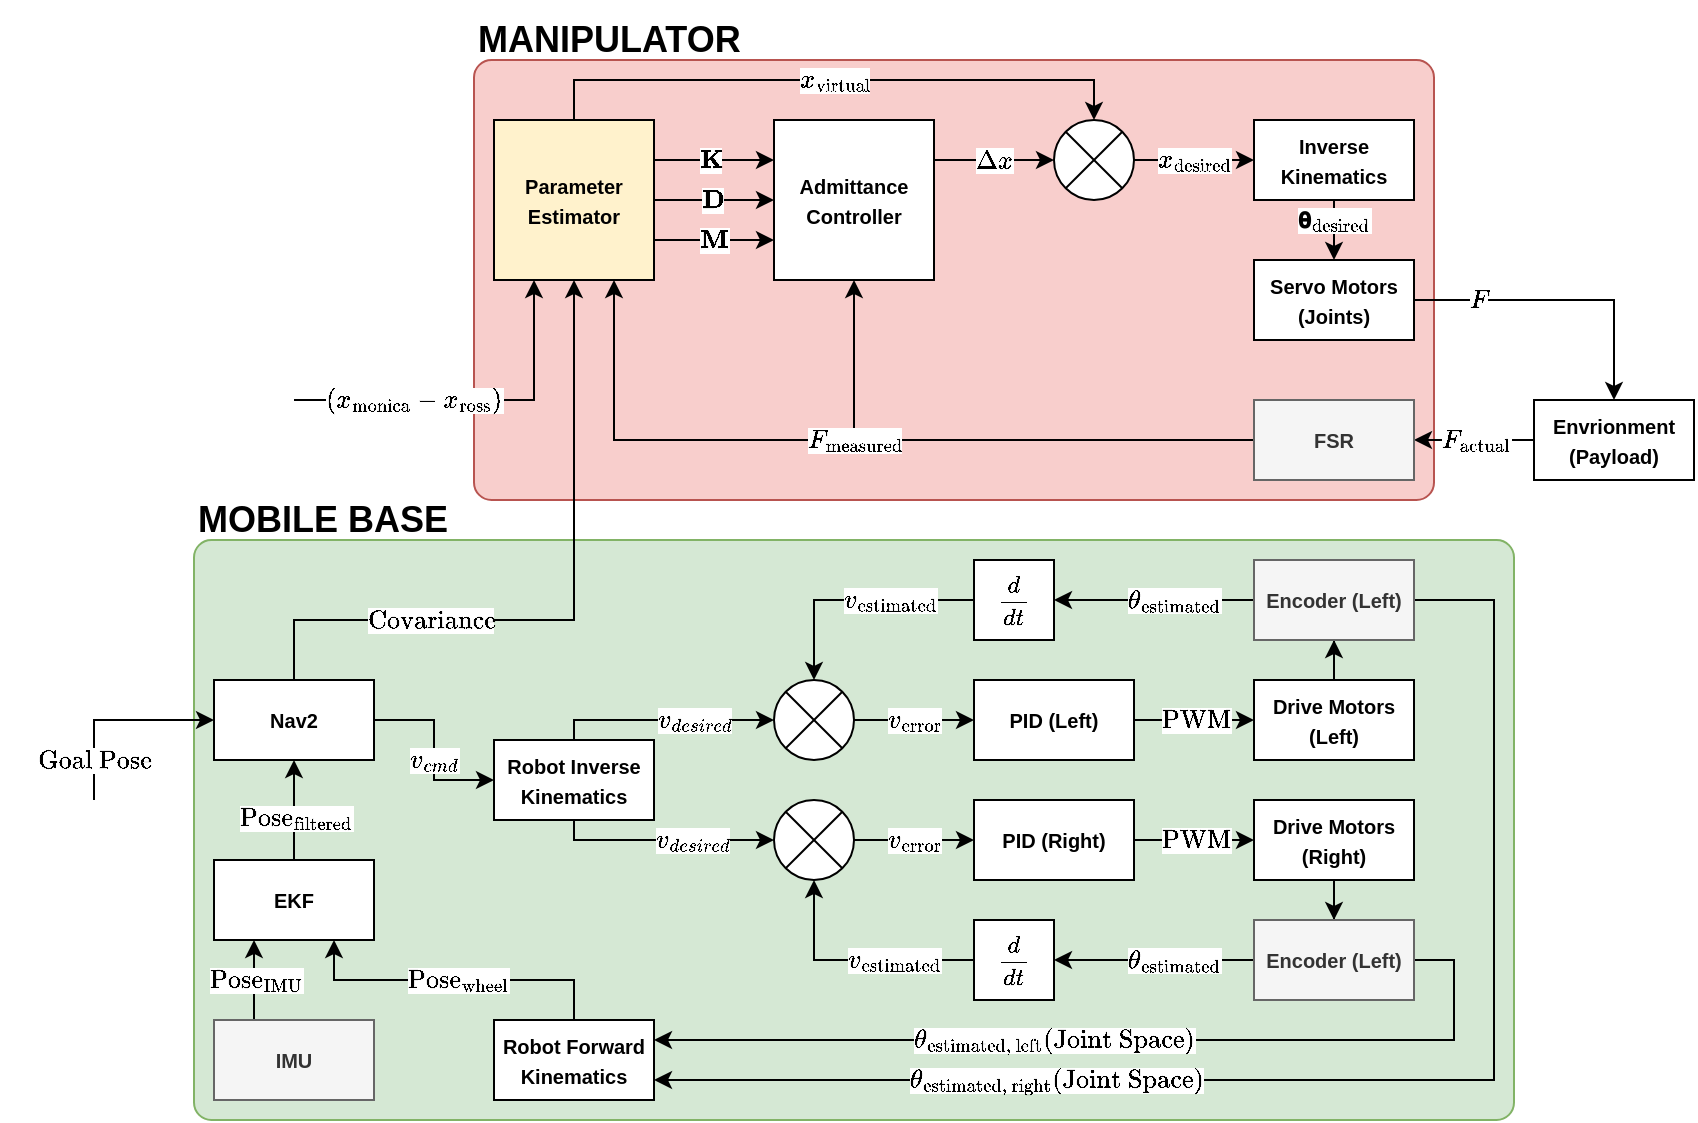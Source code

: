 <mxfile version="27.0.9" pages="3">
  <diagram name="single_agent" id="ryqNPN8wRz4Cyqu5al1_">
    <mxGraphModel dx="1233" dy="880" grid="1" gridSize="10" guides="1" tooltips="1" connect="1" arrows="1" fold="1" page="1" pageScale="1" pageWidth="1100" pageHeight="850" math="1" shadow="0">
      <root>
        <mxCell id="0" />
        <mxCell id="1" parent="0" />
        <mxCell id="uW8E3HxP_4AaOPdNI9cq-65" value="" style="rounded=1;whiteSpace=wrap;html=1;fillColor=#f8cecc;strokeColor=#b85450;arcSize=4;fontStyle=1" parent="1" vertex="1">
          <mxGeometry x="330" y="230" width="480" height="220" as="geometry" />
        </mxCell>
        <mxCell id="uW8E3HxP_4AaOPdNI9cq-63" value="" style="rounded=1;whiteSpace=wrap;html=1;fillColor=#d5e8d4;strokeColor=#82b366;arcSize=3;fontStyle=1" parent="1" vertex="1">
          <mxGeometry x="190" y="470" width="660" height="290" as="geometry" />
        </mxCell>
        <mxCell id="vg7OMJK1I1ZizCe8qIWx-28" style="edgeStyle=orthogonalEdgeStyle;rounded=0;orthogonalLoop=1;jettySize=auto;html=1;entryX=0;entryY=0.5;entryDx=0;entryDy=0;fontStyle=1" parent="1" source="vg7OMJK1I1ZizCe8qIWx-2" target="vg7OMJK1I1ZizCe8qIWx-3" edge="1">
          <mxGeometry relative="1" as="geometry" />
        </mxCell>
        <mxCell id="uW8E3HxP_4AaOPdNI9cq-33" value="`v_{cmd}`" style="edgeLabel;html=1;align=center;verticalAlign=middle;resizable=0;points=[];fontStyle=1" parent="vg7OMJK1I1ZizCe8qIWx-28" vertex="1" connectable="0">
          <mxGeometry x="-0.067" y="-2" relative="1" as="geometry">
            <mxPoint x="2" y="8" as="offset" />
          </mxGeometry>
        </mxCell>
        <mxCell id="uW8E3HxP_4AaOPdNI9cq-27" style="edgeStyle=orthogonalEdgeStyle;rounded=0;orthogonalLoop=1;jettySize=auto;html=1;entryX=0.5;entryY=1;entryDx=0;entryDy=0;fontStyle=1" parent="1" source="vg7OMJK1I1ZizCe8qIWx-2" target="uW8E3HxP_4AaOPdNI9cq-6" edge="1">
          <mxGeometry relative="1" as="geometry">
            <Array as="points">
              <mxPoint x="240" y="510" />
              <mxPoint x="380" y="510" />
            </Array>
          </mxGeometry>
        </mxCell>
        <mxCell id="uW8E3HxP_4AaOPdNI9cq-53" value="`\text{Covariance}`" style="edgeLabel;html=1;align=center;verticalAlign=middle;resizable=0;points=[];fontStyle=1" parent="uW8E3HxP_4AaOPdNI9cq-27" vertex="1" connectable="0">
          <mxGeometry x="-0.424" y="-3" relative="1" as="geometry">
            <mxPoint y="-3" as="offset" />
          </mxGeometry>
        </mxCell>
        <mxCell id="vg7OMJK1I1ZizCe8qIWx-2" value="&lt;font style=&quot;font-size: 10px;&quot;&gt;Nav2&lt;/font&gt;" style="rounded=0;whiteSpace=wrap;html=1;fontStyle=1" parent="1" vertex="1">
          <mxGeometry x="200" y="540" width="80" height="40" as="geometry" />
        </mxCell>
        <mxCell id="vg7OMJK1I1ZizCe8qIWx-3" value="&lt;font style=&quot;font-size: 10px;&quot;&gt;Robot Inverse Kinematics&lt;/font&gt;" style="rounded=0;whiteSpace=wrap;html=1;fontStyle=1" parent="1" vertex="1">
          <mxGeometry x="340" y="570" width="80" height="40" as="geometry" />
        </mxCell>
        <mxCell id="vg7OMJK1I1ZizCe8qIWx-35" style="edgeStyle=orthogonalEdgeStyle;rounded=0;orthogonalLoop=1;jettySize=auto;html=1;entryX=0;entryY=0.5;entryDx=0;entryDy=0;fontStyle=1" parent="1" source="vg7OMJK1I1ZizCe8qIWx-4" target="vg7OMJK1I1ZizCe8qIWx-7" edge="1">
          <mxGeometry relative="1" as="geometry" />
        </mxCell>
        <mxCell id="uW8E3HxP_4AaOPdNI9cq-69" value="`\text{PWM}`" style="edgeLabel;html=1;align=center;verticalAlign=middle;resizable=0;points=[];fontStyle=1" parent="vg7OMJK1I1ZizCe8qIWx-35" vertex="1" connectable="0">
          <mxGeometry x="-0.352" relative="1" as="geometry">
            <mxPoint x="11" as="offset" />
          </mxGeometry>
        </mxCell>
        <mxCell id="vg7OMJK1I1ZizCe8qIWx-4" value="&lt;font style=&quot;font-size: 10px;&quot;&gt;PID (Left)&lt;/font&gt;" style="rounded=0;whiteSpace=wrap;html=1;fontStyle=1" parent="1" vertex="1">
          <mxGeometry x="580" y="540" width="80" height="40" as="geometry" />
        </mxCell>
        <mxCell id="vg7OMJK1I1ZizCe8qIWx-31" style="edgeStyle=orthogonalEdgeStyle;rounded=0;orthogonalLoop=1;jettySize=auto;html=1;entryX=0;entryY=0.5;entryDx=0;entryDy=0;fontStyle=1" parent="1" source="vg7OMJK1I1ZizCe8qIWx-5" target="vg7OMJK1I1ZizCe8qIWx-4" edge="1">
          <mxGeometry relative="1" as="geometry" />
        </mxCell>
        <mxCell id="uW8E3HxP_4AaOPdNI9cq-82" value="`v_{\text{error}}`" style="edgeLabel;html=1;align=center;verticalAlign=middle;resizable=0;points=[];fontStyle=1" parent="vg7OMJK1I1ZizCe8qIWx-31" vertex="1" connectable="0">
          <mxGeometry x="-0.181" y="-3" relative="1" as="geometry">
            <mxPoint x="5" y="-3" as="offset" />
          </mxGeometry>
        </mxCell>
        <mxCell id="vg7OMJK1I1ZizCe8qIWx-5" value="" style="verticalLabelPosition=bottom;verticalAlign=top;html=1;shape=mxgraph.flowchart.or;fontStyle=1" parent="1" vertex="1">
          <mxGeometry x="480" y="540" width="40" height="40" as="geometry" />
        </mxCell>
        <mxCell id="vg7OMJK1I1ZizCe8qIWx-32" style="edgeStyle=orthogonalEdgeStyle;rounded=0;orthogonalLoop=1;jettySize=auto;html=1;entryX=0;entryY=0.5;entryDx=0;entryDy=0;fontStyle=1" parent="1" source="vg7OMJK1I1ZizCe8qIWx-6" target="vg7OMJK1I1ZizCe8qIWx-11" edge="1">
          <mxGeometry relative="1" as="geometry" />
        </mxCell>
        <mxCell id="uW8E3HxP_4AaOPdNI9cq-83" value="`v_{\text{error}}`" style="edgeLabel;html=1;align=center;verticalAlign=middle;resizable=0;points=[];fontStyle=1" parent="vg7OMJK1I1ZizCe8qIWx-32" vertex="1" connectable="0">
          <mxGeometry x="0.162" y="-1" relative="1" as="geometry">
            <mxPoint x="-5" y="-1" as="offset" />
          </mxGeometry>
        </mxCell>
        <mxCell id="vg7OMJK1I1ZizCe8qIWx-6" value="" style="verticalLabelPosition=bottom;verticalAlign=top;html=1;shape=mxgraph.flowchart.or;fontStyle=1" parent="1" vertex="1">
          <mxGeometry x="480" y="600" width="40" height="40" as="geometry" />
        </mxCell>
        <mxCell id="vg7OMJK1I1ZizCe8qIWx-36" style="edgeStyle=orthogonalEdgeStyle;rounded=0;orthogonalLoop=1;jettySize=auto;html=1;entryX=0.5;entryY=1;entryDx=0;entryDy=0;fontStyle=1" parent="1" source="vg7OMJK1I1ZizCe8qIWx-7" target="vg7OMJK1I1ZizCe8qIWx-10" edge="1">
          <mxGeometry relative="1" as="geometry" />
        </mxCell>
        <mxCell id="vg7OMJK1I1ZizCe8qIWx-7" value="&lt;span style=&quot;font-size: 10px;&quot;&gt;Drive Motors (Left)&lt;/span&gt;" style="rounded=0;whiteSpace=wrap;html=1;fontStyle=1" parent="1" vertex="1">
          <mxGeometry x="720" y="540" width="80" height="40" as="geometry" />
        </mxCell>
        <mxCell id="vg7OMJK1I1ZizCe8qIWx-18" style="edgeStyle=orthogonalEdgeStyle;rounded=0;orthogonalLoop=1;jettySize=auto;html=1;entryX=1;entryY=0.5;entryDx=0;entryDy=0;exitX=0;exitY=0.5;exitDx=0;exitDy=0;fontStyle=1" parent="1" source="vg7OMJK1I1ZizCe8qIWx-10" target="vg7OMJK1I1ZizCe8qIWx-17" edge="1">
          <mxGeometry relative="1" as="geometry" />
        </mxCell>
        <mxCell id="uW8E3HxP_4AaOPdNI9cq-66" value="`\theta_{\text{estimated}}`" style="edgeLabel;html=1;align=center;verticalAlign=middle;resizable=0;points=[];fontStyle=1" parent="vg7OMJK1I1ZizCe8qIWx-18" vertex="1" connectable="0">
          <mxGeometry x="0.04" y="4" relative="1" as="geometry">
            <mxPoint x="12" y="-4" as="offset" />
          </mxGeometry>
        </mxCell>
        <mxCell id="vg7OMJK1I1ZizCe8qIWx-25" style="edgeStyle=orthogonalEdgeStyle;rounded=0;orthogonalLoop=1;jettySize=auto;html=1;entryX=1;entryY=0.75;entryDx=0;entryDy=0;exitX=1;exitY=0.5;exitDx=0;exitDy=0;fontStyle=1" parent="1" source="vg7OMJK1I1ZizCe8qIWx-10" target="vg7OMJK1I1ZizCe8qIWx-24" edge="1">
          <mxGeometry relative="1" as="geometry">
            <Array as="points">
              <mxPoint x="840" y="500" />
              <mxPoint x="840" y="740" />
              <mxPoint x="420" y="740" />
            </Array>
          </mxGeometry>
        </mxCell>
        <mxCell id="uW8E3HxP_4AaOPdNI9cq-71" value="`\theta_{\text{estimated, right}} \text{(Joint Space)}`" style="edgeLabel;html=1;align=center;verticalAlign=middle;resizable=0;points=[];fontStyle=1" parent="vg7OMJK1I1ZizCe8qIWx-25" vertex="1" connectable="0">
          <mxGeometry x="0.199" y="4" relative="1" as="geometry">
            <mxPoint x="-80" y="-4" as="offset" />
          </mxGeometry>
        </mxCell>
        <mxCell id="vg7OMJK1I1ZizCe8qIWx-10" value="&lt;span style=&quot;font-size: 10px;&quot;&gt;Encoder (Left)&lt;/span&gt;" style="rounded=0;whiteSpace=wrap;html=1;fillColor=#f5f5f5;strokeColor=#666666;fontStyle=1;fillStyle=auto;fontColor=#333333;" parent="1" vertex="1">
          <mxGeometry x="720" y="480" width="80" height="40" as="geometry" />
        </mxCell>
        <mxCell id="vg7OMJK1I1ZizCe8qIWx-37" style="edgeStyle=orthogonalEdgeStyle;rounded=0;orthogonalLoop=1;jettySize=auto;html=1;entryX=0;entryY=0.5;entryDx=0;entryDy=0;fontStyle=1" parent="1" source="vg7OMJK1I1ZizCe8qIWx-11" target="vg7OMJK1I1ZizCe8qIWx-12" edge="1">
          <mxGeometry relative="1" as="geometry" />
        </mxCell>
        <mxCell id="uW8E3HxP_4AaOPdNI9cq-68" value="`\text{PWM}`" style="edgeLabel;html=1;align=center;verticalAlign=middle;resizable=0;points=[];fontStyle=1" parent="vg7OMJK1I1ZizCe8qIWx-37" vertex="1" connectable="0">
          <mxGeometry x="-0.219" y="-1" relative="1" as="geometry">
            <mxPoint x="7" y="-1" as="offset" />
          </mxGeometry>
        </mxCell>
        <mxCell id="vg7OMJK1I1ZizCe8qIWx-11" value="&lt;font style=&quot;font-size: 10px;&quot;&gt;PID (Right)&lt;/font&gt;" style="rounded=0;whiteSpace=wrap;html=1;fontStyle=1" parent="1" vertex="1">
          <mxGeometry x="580" y="600" width="80" height="40" as="geometry" />
        </mxCell>
        <mxCell id="vg7OMJK1I1ZizCe8qIWx-38" style="edgeStyle=orthogonalEdgeStyle;rounded=0;orthogonalLoop=1;jettySize=auto;html=1;entryX=0.5;entryY=0;entryDx=0;entryDy=0;fontStyle=1" parent="1" source="vg7OMJK1I1ZizCe8qIWx-12" target="vg7OMJK1I1ZizCe8qIWx-13" edge="1">
          <mxGeometry relative="1" as="geometry" />
        </mxCell>
        <mxCell id="vg7OMJK1I1ZizCe8qIWx-12" value="&lt;span style=&quot;font-size: 10px;&quot;&gt;Drive Motors (Right)&lt;/span&gt;" style="rounded=0;whiteSpace=wrap;html=1;fontStyle=1" parent="1" vertex="1">
          <mxGeometry x="720" y="600" width="80" height="40" as="geometry" />
        </mxCell>
        <mxCell id="vg7OMJK1I1ZizCe8qIWx-20" style="edgeStyle=orthogonalEdgeStyle;rounded=0;orthogonalLoop=1;jettySize=auto;html=1;entryX=1;entryY=0.5;entryDx=0;entryDy=0;exitX=0;exitY=0.5;exitDx=0;exitDy=0;fontStyle=1" parent="1" source="vg7OMJK1I1ZizCe8qIWx-13" target="vg7OMJK1I1ZizCe8qIWx-14" edge="1">
          <mxGeometry relative="1" as="geometry" />
        </mxCell>
        <mxCell id="uW8E3HxP_4AaOPdNI9cq-67" value="`\theta_{\text{estimated}}`" style="edgeLabel;html=1;align=center;verticalAlign=middle;resizable=0;points=[];fontStyle=1" parent="vg7OMJK1I1ZizCe8qIWx-20" vertex="1" connectable="0">
          <mxGeometry x="0.086" y="1" relative="1" as="geometry">
            <mxPoint x="14" y="-1" as="offset" />
          </mxGeometry>
        </mxCell>
        <mxCell id="vg7OMJK1I1ZizCe8qIWx-26" style="edgeStyle=orthogonalEdgeStyle;rounded=0;orthogonalLoop=1;jettySize=auto;html=1;exitX=1;exitY=0.5;exitDx=0;exitDy=0;entryX=1;entryY=0.25;entryDx=0;entryDy=0;fontStyle=1" parent="1" source="vg7OMJK1I1ZizCe8qIWx-13" target="vg7OMJK1I1ZizCe8qIWx-24" edge="1">
          <mxGeometry relative="1" as="geometry">
            <mxPoint x="370" y="710" as="targetPoint" />
            <Array as="points">
              <mxPoint x="820" y="680" />
              <mxPoint x="820" y="720" />
              <mxPoint x="420" y="720" />
            </Array>
          </mxGeometry>
        </mxCell>
        <mxCell id="vg7OMJK1I1ZizCe8qIWx-13" value="&lt;span style=&quot;font-size: 10px;&quot;&gt;Encoder (Left)&lt;/span&gt;" style="rounded=0;whiteSpace=wrap;html=1;fillColor=#f5f5f5;strokeColor=#666666;fontStyle=1;fillStyle=auto;fontColor=#333333;" parent="1" vertex="1">
          <mxGeometry x="720" y="660" width="80" height="40" as="geometry" />
        </mxCell>
        <mxCell id="vg7OMJK1I1ZizCe8qIWx-14" value="&lt;span style=&quot;font-size: 10px;&quot;&gt;`\frac{d}{dt}`&lt;/span&gt;" style="rounded=0;whiteSpace=wrap;html=1;fontStyle=1" parent="1" vertex="1">
          <mxGeometry x="580" y="660" width="40" height="40" as="geometry" />
        </mxCell>
        <mxCell id="vg7OMJK1I1ZizCe8qIWx-17" value="&lt;span style=&quot;font-size: 10px;&quot;&gt;`\frac{d}{dt}`&lt;/span&gt;" style="rounded=0;whiteSpace=wrap;html=1;fontStyle=1" parent="1" vertex="1">
          <mxGeometry x="580" y="480" width="40" height="40" as="geometry" />
        </mxCell>
        <mxCell id="vg7OMJK1I1ZizCe8qIWx-19" style="edgeStyle=orthogonalEdgeStyle;rounded=0;orthogonalLoop=1;jettySize=auto;html=1;entryX=0.5;entryY=0;entryDx=0;entryDy=0;entryPerimeter=0;fontStyle=1" parent="1" source="vg7OMJK1I1ZizCe8qIWx-17" target="vg7OMJK1I1ZizCe8qIWx-5" edge="1">
          <mxGeometry relative="1" as="geometry" />
        </mxCell>
        <mxCell id="uW8E3HxP_4AaOPdNI9cq-79" value="`v_{\text{estimated}}`" style="edgeLabel;html=1;align=center;verticalAlign=middle;resizable=0;points=[];fontStyle=1" parent="vg7OMJK1I1ZizCe8qIWx-19" vertex="1" connectable="0">
          <mxGeometry x="-0.295" y="2" relative="1" as="geometry">
            <mxPoint y="-2" as="offset" />
          </mxGeometry>
        </mxCell>
        <mxCell id="vg7OMJK1I1ZizCe8qIWx-21" style="edgeStyle=orthogonalEdgeStyle;rounded=0;orthogonalLoop=1;jettySize=auto;html=1;entryX=0.5;entryY=1;entryDx=0;entryDy=0;entryPerimeter=0;fontStyle=1" parent="1" source="vg7OMJK1I1ZizCe8qIWx-14" target="vg7OMJK1I1ZizCe8qIWx-6" edge="1">
          <mxGeometry relative="1" as="geometry" />
        </mxCell>
        <mxCell id="uW8E3HxP_4AaOPdNI9cq-80" value="`v_{\text{estimated}}`" style="edgeLabel;html=1;align=center;verticalAlign=middle;resizable=0;points=[];fontStyle=1" parent="vg7OMJK1I1ZizCe8qIWx-21" vertex="1" connectable="0">
          <mxGeometry x="-0.143" y="1" relative="1" as="geometry">
            <mxPoint x="11" y="-1" as="offset" />
          </mxGeometry>
        </mxCell>
        <mxCell id="vg7OMJK1I1ZizCe8qIWx-27" style="edgeStyle=orthogonalEdgeStyle;rounded=0;orthogonalLoop=1;jettySize=auto;html=1;entryX=0.75;entryY=1;entryDx=0;entryDy=0;exitX=0.5;exitY=0;exitDx=0;exitDy=0;fontStyle=1" parent="1" source="vg7OMJK1I1ZizCe8qIWx-24" target="uW8E3HxP_4AaOPdNI9cq-72" edge="1">
          <mxGeometry relative="1" as="geometry" />
        </mxCell>
        <mxCell id="uW8E3HxP_4AaOPdNI9cq-49" value="`\text{Pose}_{\text{wheel}}`" style="edgeLabel;html=1;align=center;verticalAlign=middle;resizable=0;points=[];fontStyle=1" parent="vg7OMJK1I1ZizCe8qIWx-27" vertex="1" connectable="0">
          <mxGeometry x="0.464" y="-1" relative="1" as="geometry">
            <mxPoint x="39" y="1" as="offset" />
          </mxGeometry>
        </mxCell>
        <mxCell id="vg7OMJK1I1ZizCe8qIWx-24" value="&lt;font style=&quot;font-size: 10px;&quot;&gt;Robot Forward Kinematics&lt;/font&gt;" style="rounded=0;whiteSpace=wrap;html=1;fontStyle=1" parent="1" vertex="1">
          <mxGeometry x="340" y="710" width="80" height="40" as="geometry" />
        </mxCell>
        <mxCell id="vg7OMJK1I1ZizCe8qIWx-29" style="edgeStyle=orthogonalEdgeStyle;rounded=0;orthogonalLoop=1;jettySize=auto;html=1;entryX=0;entryY=0.5;entryDx=0;entryDy=0;entryPerimeter=0;exitX=0.5;exitY=0;exitDx=0;exitDy=0;fontStyle=1" parent="1" source="vg7OMJK1I1ZizCe8qIWx-3" target="vg7OMJK1I1ZizCe8qIWx-5" edge="1">
          <mxGeometry relative="1" as="geometry">
            <Array as="points">
              <mxPoint x="380" y="560" />
            </Array>
          </mxGeometry>
        </mxCell>
        <mxCell id="uW8E3HxP_4AaOPdNI9cq-35" value="`v_{desired}`" style="edgeLabel;html=1;align=center;verticalAlign=middle;resizable=0;points=[];fontStyle=1" parent="vg7OMJK1I1ZizCe8qIWx-29" vertex="1" connectable="0">
          <mxGeometry x="0.076" y="1" relative="1" as="geometry">
            <mxPoint x="11" y="1" as="offset" />
          </mxGeometry>
        </mxCell>
        <mxCell id="vg7OMJK1I1ZizCe8qIWx-30" style="edgeStyle=orthogonalEdgeStyle;rounded=0;orthogonalLoop=1;jettySize=auto;html=1;entryX=0;entryY=0.5;entryDx=0;entryDy=0;entryPerimeter=0;exitX=0.5;exitY=1;exitDx=0;exitDy=0;fontStyle=1" parent="1" source="vg7OMJK1I1ZizCe8qIWx-3" target="vg7OMJK1I1ZizCe8qIWx-6" edge="1">
          <mxGeometry relative="1" as="geometry">
            <Array as="points">
              <mxPoint x="380" y="620" />
            </Array>
          </mxGeometry>
        </mxCell>
        <mxCell id="uW8E3HxP_4AaOPdNI9cq-81" value="`v_{desired}`" style="edgeLabel;html=1;align=center;verticalAlign=middle;resizable=0;points=[];fontStyle=1" parent="vg7OMJK1I1ZizCe8qIWx-30" vertex="1" connectable="0">
          <mxGeometry x="0.252" relative="1" as="geometry">
            <mxPoint as="offset" />
          </mxGeometry>
        </mxCell>
        <mxCell id="vg7OMJK1I1ZizCe8qIWx-34" style="edgeStyle=orthogonalEdgeStyle;rounded=0;orthogonalLoop=1;jettySize=auto;html=1;exitX=0.25;exitY=0;exitDx=0;exitDy=0;entryX=0.25;entryY=1;entryDx=0;entryDy=0;fontStyle=1" parent="1" source="vg7OMJK1I1ZizCe8qIWx-33" target="uW8E3HxP_4AaOPdNI9cq-72" edge="1">
          <mxGeometry relative="1" as="geometry" />
        </mxCell>
        <mxCell id="uW8E3HxP_4AaOPdNI9cq-4" value="`\text{Pose}_{\text{IMU}}`" style="edgeLabel;html=1;align=center;verticalAlign=middle;resizable=0;points=[];fontStyle=1" parent="vg7OMJK1I1ZizCe8qIWx-34" vertex="1" connectable="0">
          <mxGeometry x="-0.192" relative="1" as="geometry">
            <mxPoint x="1" y="-4" as="offset" />
          </mxGeometry>
        </mxCell>
        <mxCell id="uW8E3HxP_4AaOPdNI9cq-13" style="edgeStyle=orthogonalEdgeStyle;rounded=0;orthogonalLoop=1;jettySize=auto;html=1;entryX=0;entryY=0.5;entryDx=0;entryDy=0;fontStyle=1" parent="1" source="uW8E3HxP_4AaOPdNI9cq-6" target="uW8E3HxP_4AaOPdNI9cq-7" edge="1">
          <mxGeometry relative="1" as="geometry" />
        </mxCell>
        <mxCell id="uW8E3HxP_4AaOPdNI9cq-40" value="`\mathbf{D}`" style="edgeLabel;html=1;align=center;verticalAlign=middle;resizable=0;points=[];fontStyle=1" parent="uW8E3HxP_4AaOPdNI9cq-13" vertex="1" connectable="0">
          <mxGeometry x="-0.057" relative="1" as="geometry">
            <mxPoint as="offset" />
          </mxGeometry>
        </mxCell>
        <mxCell id="uW8E3HxP_4AaOPdNI9cq-25" style="edgeStyle=orthogonalEdgeStyle;rounded=0;orthogonalLoop=1;jettySize=auto;html=1;exitX=1;exitY=0.25;exitDx=0;exitDy=0;entryX=0;entryY=0.25;entryDx=0;entryDy=0;fontStyle=1" parent="1" source="uW8E3HxP_4AaOPdNI9cq-6" target="uW8E3HxP_4AaOPdNI9cq-7" edge="1">
          <mxGeometry relative="1" as="geometry" />
        </mxCell>
        <mxCell id="uW8E3HxP_4AaOPdNI9cq-37" value="`\mathbf{K}`" style="edgeLabel;html=1;align=center;verticalAlign=middle;resizable=0;points=[];fontStyle=1" parent="uW8E3HxP_4AaOPdNI9cq-25" vertex="1" connectable="0">
          <mxGeometry x="-0.09" relative="1" as="geometry">
            <mxPoint as="offset" />
          </mxGeometry>
        </mxCell>
        <mxCell id="uW8E3HxP_4AaOPdNI9cq-26" style="edgeStyle=orthogonalEdgeStyle;rounded=0;orthogonalLoop=1;jettySize=auto;html=1;exitX=1;exitY=0.75;exitDx=0;exitDy=0;entryX=0;entryY=0.75;entryDx=0;entryDy=0;fontStyle=1" parent="1" source="uW8E3HxP_4AaOPdNI9cq-6" target="uW8E3HxP_4AaOPdNI9cq-7" edge="1">
          <mxGeometry relative="1" as="geometry" />
        </mxCell>
        <mxCell id="uW8E3HxP_4AaOPdNI9cq-41" value="`\mathbf{M}`" style="edgeLabel;html=1;align=center;verticalAlign=middle;resizable=0;points=[];fontStyle=1" parent="uW8E3HxP_4AaOPdNI9cq-26" vertex="1" connectable="0">
          <mxGeometry x="0.166" y="-1" relative="1" as="geometry">
            <mxPoint x="-5" y="-1" as="offset" />
          </mxGeometry>
        </mxCell>
        <mxCell id="uW8E3HxP_4AaOPdNI9cq-6" value="&lt;font style=&quot;font-size: 10px;&quot;&gt;Parameter&lt;/font&gt;&lt;div&gt;&lt;span style=&quot;font-size: 10px;&quot;&gt;Estimator&lt;/span&gt;&lt;/div&gt;" style="rounded=0;whiteSpace=wrap;html=1;fontStyle=1;fillColor=#fff2cc;strokeColor=light-dark(#000000,#6D5100);" parent="1" vertex="1">
          <mxGeometry x="340" y="260" width="80" height="80" as="geometry" />
        </mxCell>
        <mxCell id="uW8E3HxP_4AaOPdNI9cq-7" value="&lt;span style=&quot;font-size: 10px;&quot;&gt;Admittance Controller&lt;/span&gt;" style="rounded=0;whiteSpace=wrap;html=1;fontStyle=1" parent="1" vertex="1">
          <mxGeometry x="480" y="260" width="80" height="80" as="geometry" />
        </mxCell>
        <mxCell id="uW8E3HxP_4AaOPdNI9cq-29" style="edgeStyle=orthogonalEdgeStyle;rounded=0;orthogonalLoop=1;jettySize=auto;html=1;entryX=0.5;entryY=0;entryDx=0;entryDy=0;fontStyle=1" parent="1" source="uW8E3HxP_4AaOPdNI9cq-8" target="uW8E3HxP_4AaOPdNI9cq-16" edge="1">
          <mxGeometry relative="1" as="geometry" />
        </mxCell>
        <mxCell id="uW8E3HxP_4AaOPdNI9cq-51" value="`\mathbf{\theta}_{\text{desired}}`" style="edgeLabel;html=1;align=center;verticalAlign=middle;resizable=0;points=[];fontStyle=1" parent="uW8E3HxP_4AaOPdNI9cq-29" vertex="1" connectable="0">
          <mxGeometry x="0.64" relative="1" as="geometry">
            <mxPoint y="-11" as="offset" />
          </mxGeometry>
        </mxCell>
        <mxCell id="uW8E3HxP_4AaOPdNI9cq-8" value="&lt;span style=&quot;font-size: 10px;&quot;&gt;Inverse Kinematics&lt;/span&gt;" style="rounded=0;whiteSpace=wrap;html=1;fontStyle=1" parent="1" vertex="1">
          <mxGeometry x="720" y="260" width="80" height="40" as="geometry" />
        </mxCell>
        <mxCell id="uW8E3HxP_4AaOPdNI9cq-9" value="" style="verticalLabelPosition=bottom;verticalAlign=top;html=1;shape=mxgraph.flowchart.or;fontStyle=1" parent="1" vertex="1">
          <mxGeometry x="620" y="260" width="40" height="40" as="geometry" />
        </mxCell>
        <mxCell id="uW8E3HxP_4AaOPdNI9cq-11" style="edgeStyle=orthogonalEdgeStyle;rounded=0;orthogonalLoop=1;jettySize=auto;html=1;entryX=0.5;entryY=0;entryDx=0;entryDy=0;entryPerimeter=0;exitX=0.5;exitY=0;exitDx=0;exitDy=0;fontStyle=1" parent="1" source="uW8E3HxP_4AaOPdNI9cq-6" target="uW8E3HxP_4AaOPdNI9cq-9" edge="1">
          <mxGeometry relative="1" as="geometry">
            <Array as="points">
              <mxPoint x="380" y="240" />
              <mxPoint x="640" y="240" />
            </Array>
          </mxGeometry>
        </mxCell>
        <mxCell id="uW8E3HxP_4AaOPdNI9cq-42" value="`x_{\text{virtual}}`" style="edgeLabel;html=1;align=center;verticalAlign=middle;resizable=0;points=[];fontStyle=1" parent="uW8E3HxP_4AaOPdNI9cq-11" vertex="1" connectable="0">
          <mxGeometry x="0.007" y="-1" relative="1" as="geometry">
            <mxPoint x="-1" y="-1" as="offset" />
          </mxGeometry>
        </mxCell>
        <mxCell id="uW8E3HxP_4AaOPdNI9cq-12" style="edgeStyle=orthogonalEdgeStyle;rounded=0;orthogonalLoop=1;jettySize=auto;html=1;entryX=0;entryY=0.5;entryDx=0;entryDy=0;entryPerimeter=0;exitX=1;exitY=0.25;exitDx=0;exitDy=0;fontStyle=1" parent="1" source="uW8E3HxP_4AaOPdNI9cq-7" target="uW8E3HxP_4AaOPdNI9cq-9" edge="1">
          <mxGeometry relative="1" as="geometry" />
        </mxCell>
        <mxCell id="uW8E3HxP_4AaOPdNI9cq-47" value="`\Delta x`" style="edgeLabel;html=1;align=center;verticalAlign=middle;resizable=0;points=[];fontStyle=1" parent="uW8E3HxP_4AaOPdNI9cq-12" vertex="1" connectable="0">
          <mxGeometry relative="1" as="geometry">
            <mxPoint as="offset" />
          </mxGeometry>
        </mxCell>
        <mxCell id="uW8E3HxP_4AaOPdNI9cq-14" style="edgeStyle=orthogonalEdgeStyle;rounded=0;orthogonalLoop=1;jettySize=auto;html=1;entryX=0;entryY=0.5;entryDx=0;entryDy=0;fontStyle=1" parent="1" source="uW8E3HxP_4AaOPdNI9cq-9" target="uW8E3HxP_4AaOPdNI9cq-8" edge="1">
          <mxGeometry relative="1" as="geometry">
            <mxPoint x="715" y="303" as="targetPoint" />
          </mxGeometry>
        </mxCell>
        <mxCell id="uW8E3HxP_4AaOPdNI9cq-48" value="`x_{\text{desired}}`" style="edgeLabel;html=1;align=center;verticalAlign=middle;resizable=0;points=[];fontStyle=1" parent="uW8E3HxP_4AaOPdNI9cq-14" vertex="1" connectable="0">
          <mxGeometry x="0.2" y="-1" relative="1" as="geometry">
            <mxPoint x="-6" y="-1" as="offset" />
          </mxGeometry>
        </mxCell>
        <mxCell id="uW8E3HxP_4AaOPdNI9cq-30" style="edgeStyle=orthogonalEdgeStyle;rounded=0;orthogonalLoop=1;jettySize=auto;html=1;entryX=0.5;entryY=0;entryDx=0;entryDy=0;fontStyle=1" parent="1" source="uW8E3HxP_4AaOPdNI9cq-16" target="uW8E3HxP_4AaOPdNI9cq-17" edge="1">
          <mxGeometry relative="1" as="geometry" />
        </mxCell>
        <mxCell id="uW8E3HxP_4AaOPdNI9cq-52" value="`F`" style="edgeLabel;html=1;align=center;verticalAlign=middle;resizable=0;points=[];fontStyle=1" parent="uW8E3HxP_4AaOPdNI9cq-30" vertex="1" connectable="0">
          <mxGeometry x="-0.016" relative="1" as="geometry">
            <mxPoint x="-42" as="offset" />
          </mxGeometry>
        </mxCell>
        <mxCell id="uW8E3HxP_4AaOPdNI9cq-16" value="&lt;span style=&quot;font-size: 10px;&quot;&gt;Servo Motors&lt;/span&gt;&lt;div&gt;&lt;span style=&quot;font-size: 10px;&quot;&gt;(Joints)&lt;/span&gt;&lt;/div&gt;" style="rounded=0;whiteSpace=wrap;html=1;fontStyle=1" parent="1" vertex="1">
          <mxGeometry x="720" y="330" width="80" height="40" as="geometry" />
        </mxCell>
        <mxCell id="uW8E3HxP_4AaOPdNI9cq-24" style="edgeStyle=orthogonalEdgeStyle;rounded=0;orthogonalLoop=1;jettySize=auto;html=1;entryX=1;entryY=0.5;entryDx=0;entryDy=0;fontStyle=1" parent="1" source="uW8E3HxP_4AaOPdNI9cq-17" target="uW8E3HxP_4AaOPdNI9cq-18" edge="1">
          <mxGeometry relative="1" as="geometry" />
        </mxCell>
        <mxCell id="uW8E3HxP_4AaOPdNI9cq-45" value="`F_{\text{actual}}`" style="edgeLabel;html=1;align=center;verticalAlign=middle;resizable=0;points=[];fontStyle=1" parent="uW8E3HxP_4AaOPdNI9cq-24" vertex="1" connectable="0">
          <mxGeometry x="-0.022" y="1" relative="1" as="geometry">
            <mxPoint y="-1" as="offset" />
          </mxGeometry>
        </mxCell>
        <mxCell id="uW8E3HxP_4AaOPdNI9cq-17" value="&lt;span style=&quot;font-size: 10px;&quot;&gt;Envrionment&lt;/span&gt;&lt;div&gt;&lt;span style=&quot;font-size: 10px;&quot;&gt;(Payload)&lt;/span&gt;&lt;/div&gt;" style="rounded=0;whiteSpace=wrap;html=1;fontStyle=1" parent="1" vertex="1">
          <mxGeometry x="860" y="400" width="80" height="40" as="geometry" />
        </mxCell>
        <mxCell id="uW8E3HxP_4AaOPdNI9cq-19" style="edgeStyle=orthogonalEdgeStyle;rounded=0;orthogonalLoop=1;jettySize=auto;html=1;entryX=0.5;entryY=1;entryDx=0;entryDy=0;fontStyle=1" parent="1" source="uW8E3HxP_4AaOPdNI9cq-18" target="uW8E3HxP_4AaOPdNI9cq-7" edge="1">
          <mxGeometry relative="1" as="geometry" />
        </mxCell>
        <mxCell id="uW8E3HxP_4AaOPdNI9cq-23" style="edgeStyle=orthogonalEdgeStyle;rounded=0;orthogonalLoop=1;jettySize=auto;html=1;entryX=0.75;entryY=1;entryDx=0;entryDy=0;fontStyle=1" parent="1" source="uW8E3HxP_4AaOPdNI9cq-18" target="uW8E3HxP_4AaOPdNI9cq-6" edge="1">
          <mxGeometry relative="1" as="geometry" />
        </mxCell>
        <mxCell id="uW8E3HxP_4AaOPdNI9cq-44" value="`F_\text{measured}`" style="edgeLabel;html=1;align=center;verticalAlign=middle;resizable=0;points=[];fontStyle=1" parent="uW8E3HxP_4AaOPdNI9cq-23" vertex="1" connectable="0">
          <mxGeometry x="0.051" relative="1" as="geometry">
            <mxPoint x="10" as="offset" />
          </mxGeometry>
        </mxCell>
        <mxCell id="uW8E3HxP_4AaOPdNI9cq-18" value="&lt;span style=&quot;font-size: 10px;&quot;&gt;FSR&lt;/span&gt;" style="rounded=0;whiteSpace=wrap;html=1;fillColor=#f5f5f5;strokeColor=#666666;fontStyle=1;fillStyle=auto;fontColor=#333333;" parent="1" vertex="1">
          <mxGeometry x="720" y="400" width="80" height="40" as="geometry" />
        </mxCell>
        <mxCell id="uW8E3HxP_4AaOPdNI9cq-21" style="edgeStyle=orthogonalEdgeStyle;rounded=0;orthogonalLoop=1;jettySize=auto;html=1;entryX=0;entryY=0.5;entryDx=0;entryDy=0;fontStyle=1" parent="1" target="vg7OMJK1I1ZizCe8qIWx-2" edge="1">
          <mxGeometry relative="1" as="geometry">
            <mxPoint x="140" y="600" as="sourcePoint" />
            <mxPoint x="250" y="610" as="targetPoint" />
            <Array as="points">
              <mxPoint x="140" y="560" />
            </Array>
          </mxGeometry>
        </mxCell>
        <mxCell id="uW8E3HxP_4AaOPdNI9cq-22" value="`\text{Goal Pose}`" style="edgeLabel;html=1;align=center;verticalAlign=middle;resizable=0;points=[];fontStyle=1" parent="uW8E3HxP_4AaOPdNI9cq-21" vertex="1" connectable="0">
          <mxGeometry x="-0.192" relative="1" as="geometry">
            <mxPoint x="-1" y="20" as="offset" />
          </mxGeometry>
        </mxCell>
        <mxCell id="uW8E3HxP_4AaOPdNI9cq-58" style="edgeStyle=orthogonalEdgeStyle;rounded=0;orthogonalLoop=1;jettySize=auto;html=1;entryX=0.25;entryY=1;entryDx=0;entryDy=0;fontStyle=1" parent="1" target="uW8E3HxP_4AaOPdNI9cq-6" edge="1">
          <mxGeometry relative="1" as="geometry">
            <Array as="points">
              <mxPoint x="250" y="400" />
              <mxPoint x="360" y="400" />
            </Array>
            <mxPoint x="240" y="400" as="sourcePoint" />
          </mxGeometry>
        </mxCell>
        <mxCell id="uW8E3HxP_4AaOPdNI9cq-62" value="`(x_{\text{monica}}-x_{\text{ross}})`" style="edgeLabel;html=1;align=center;verticalAlign=middle;resizable=0;points=[];fontStyle=1" parent="uW8E3HxP_4AaOPdNI9cq-58" vertex="1" connectable="0">
          <mxGeometry x="-0.237" relative="1" as="geometry">
            <mxPoint x="-9" as="offset" />
          </mxGeometry>
        </mxCell>
        <mxCell id="uW8E3HxP_4AaOPdNI9cq-70" value="`\theta_{\text{estimated, left}} \text{(Joint Space)}`" style="edgeLabel;html=1;align=center;verticalAlign=middle;resizable=0;points=[];fontStyle=1" parent="1" vertex="1" connectable="0">
          <mxGeometry x="620" y="720" as="geometry" />
        </mxCell>
        <mxCell id="uW8E3HxP_4AaOPdNI9cq-76" style="edgeStyle=orthogonalEdgeStyle;rounded=0;orthogonalLoop=1;jettySize=auto;html=1;entryX=0.5;entryY=1;entryDx=0;entryDy=0;fontStyle=1" parent="1" source="uW8E3HxP_4AaOPdNI9cq-72" target="vg7OMJK1I1ZizCe8qIWx-2" edge="1">
          <mxGeometry relative="1" as="geometry" />
        </mxCell>
        <mxCell id="uW8E3HxP_4AaOPdNI9cq-77" value="`\text{Pose}_{\text{filtered}}`" style="edgeLabel;html=1;align=center;verticalAlign=middle;resizable=0;points=[];fontStyle=1" parent="uW8E3HxP_4AaOPdNI9cq-76" vertex="1" connectable="0">
          <mxGeometry x="-0.149" y="-1" relative="1" as="geometry">
            <mxPoint as="offset" />
          </mxGeometry>
        </mxCell>
        <mxCell id="uW8E3HxP_4AaOPdNI9cq-72" value="&lt;font style=&quot;font-size: 10px;&quot;&gt;EKF&lt;/font&gt;" style="rounded=0;whiteSpace=wrap;html=1;fontStyle=1" parent="1" vertex="1">
          <mxGeometry x="200" y="630" width="80" height="40" as="geometry" />
        </mxCell>
        <mxCell id="vg7OMJK1I1ZizCe8qIWx-33" value="&lt;font style=&quot;font-size: 10px;&quot;&gt;IMU&lt;/font&gt;" style="rounded=0;whiteSpace=wrap;html=1;fillColor=#f5f5f5;strokeColor=#666666;fontStyle=1;fillStyle=auto;fontColor=#333333;" parent="1" vertex="1">
          <mxGeometry x="200" y="710" width="80" height="40" as="geometry" />
        </mxCell>
        <mxCell id="uW8E3HxP_4AaOPdNI9cq-86" value="&lt;span&gt;&lt;font style=&quot;font-size: 18px;&quot;&gt;MOBILE BASE&lt;/font&gt;&lt;/span&gt;" style="text;html=1;align=left;verticalAlign=middle;resizable=0;points=[];autosize=1;strokeColor=none;fillColor=none;fontStyle=1" parent="1" vertex="1">
          <mxGeometry x="190" y="440" width="140" height="40" as="geometry" />
        </mxCell>
        <mxCell id="uW8E3HxP_4AaOPdNI9cq-88" value="&lt;span&gt;&lt;font style=&quot;font-size: 18px;&quot;&gt;MANIPULATOR&lt;/font&gt;&lt;/span&gt;" style="text;html=1;align=left;verticalAlign=middle;resizable=0;points=[];autosize=1;strokeColor=none;fillColor=none;fontStyle=1" parent="1" vertex="1">
          <mxGeometry x="330" y="200" width="150" height="40" as="geometry" />
        </mxCell>
      </root>
    </mxGraphModel>
  </diagram>
  <diagram name="multi-agent" id="5X3l50zbkIgTA2gIW1Re">
    <mxGraphModel dx="1937" dy="1383" grid="1" gridSize="10" guides="1" tooltips="1" connect="1" arrows="1" fold="1" page="1" pageScale="1" pageWidth="1100" pageHeight="850" math="1" shadow="0">
      <root>
        <mxCell id="IHCGl6r4kFkxUqH40hnX-0" />
        <mxCell id="IHCGl6r4kFkxUqH40hnX-1" parent="IHCGl6r4kFkxUqH40hnX-0" />
        <mxCell id="gUQUB_aHqahPkXjqELlY-0" value="" style="rounded=1;whiteSpace=wrap;html=1;fillColor=#f8cecc;strokeColor=#b85450;arcSize=4;fontStyle=1" parent="IHCGl6r4kFkxUqH40hnX-1" vertex="1">
          <mxGeometry x="600" y="720" width="480" height="220" as="geometry" />
        </mxCell>
        <mxCell id="gUQUB_aHqahPkXjqELlY-2" value="" style="rounded=1;whiteSpace=wrap;html=1;fillColor=#d5e8d4;strokeColor=#82b366;arcSize=3;fontStyle=1" parent="IHCGl6r4kFkxUqH40hnX-1" vertex="1">
          <mxGeometry x="460" y="960" width="660" height="290" as="geometry" />
        </mxCell>
        <mxCell id="gUQUB_aHqahPkXjqELlY-3" style="edgeStyle=orthogonalEdgeStyle;rounded=0;orthogonalLoop=1;jettySize=auto;html=1;entryX=0;entryY=0.5;entryDx=0;entryDy=0;fontStyle=1" parent="IHCGl6r4kFkxUqH40hnX-1" source="gUQUB_aHqahPkXjqELlY-7" target="gUQUB_aHqahPkXjqELlY-8" edge="1">
          <mxGeometry relative="1" as="geometry" />
        </mxCell>
        <mxCell id="gUQUB_aHqahPkXjqELlY-4" value="`v_{cmd}`" style="edgeLabel;html=1;align=center;verticalAlign=middle;resizable=0;points=[];fontStyle=1" parent="gUQUB_aHqahPkXjqELlY-3" vertex="1" connectable="0">
          <mxGeometry x="-0.067" y="-2" relative="1" as="geometry">
            <mxPoint x="2" y="8" as="offset" />
          </mxGeometry>
        </mxCell>
        <mxCell id="gUQUB_aHqahPkXjqELlY-5" style="edgeStyle=orthogonalEdgeStyle;rounded=0;orthogonalLoop=1;jettySize=auto;html=1;entryX=0.5;entryY=1;entryDx=0;entryDy=0;fontStyle=1" parent="IHCGl6r4kFkxUqH40hnX-1" source="gUQUB_aHqahPkXjqELlY-7" target="gUQUB_aHqahPkXjqELlY-55" edge="1">
          <mxGeometry relative="1" as="geometry">
            <Array as="points">
              <mxPoint x="510" y="1000" />
              <mxPoint x="650" y="1000" />
            </Array>
          </mxGeometry>
        </mxCell>
        <mxCell id="gUQUB_aHqahPkXjqELlY-6" value="`\text{Covariance}`" style="edgeLabel;html=1;align=center;verticalAlign=middle;resizable=0;points=[];fontStyle=1" parent="gUQUB_aHqahPkXjqELlY-5" vertex="1" connectable="0">
          <mxGeometry x="-0.424" y="-3" relative="1" as="geometry">
            <mxPoint y="-3" as="offset" />
          </mxGeometry>
        </mxCell>
        <mxCell id="gUQUB_aHqahPkXjqELlY-7" value="&lt;font style=&quot;font-size: 10px;&quot;&gt;Nav2&lt;/font&gt;" style="rounded=0;whiteSpace=wrap;html=1;fontStyle=1" parent="IHCGl6r4kFkxUqH40hnX-1" vertex="1">
          <mxGeometry x="470" y="1030" width="80" height="40" as="geometry" />
        </mxCell>
        <mxCell id="gUQUB_aHqahPkXjqELlY-8" value="&lt;font style=&quot;font-size: 10px;&quot;&gt;Robot Inverse Kinematics&lt;/font&gt;" style="rounded=0;whiteSpace=wrap;html=1;fontStyle=1" parent="IHCGl6r4kFkxUqH40hnX-1" vertex="1">
          <mxGeometry x="610" y="1060" width="80" height="40" as="geometry" />
        </mxCell>
        <mxCell id="gUQUB_aHqahPkXjqELlY-9" style="edgeStyle=orthogonalEdgeStyle;rounded=0;orthogonalLoop=1;jettySize=auto;html=1;entryX=0;entryY=0.5;entryDx=0;entryDy=0;fontStyle=1" parent="IHCGl6r4kFkxUqH40hnX-1" source="gUQUB_aHqahPkXjqELlY-11" target="gUQUB_aHqahPkXjqELlY-19" edge="1">
          <mxGeometry relative="1" as="geometry" />
        </mxCell>
        <mxCell id="gUQUB_aHqahPkXjqELlY-10" value="`\text{PWM}`" style="edgeLabel;html=1;align=center;verticalAlign=middle;resizable=0;points=[];fontStyle=1" parent="gUQUB_aHqahPkXjqELlY-9" vertex="1" connectable="0">
          <mxGeometry x="-0.352" relative="1" as="geometry">
            <mxPoint x="11" as="offset" />
          </mxGeometry>
        </mxCell>
        <mxCell id="gUQUB_aHqahPkXjqELlY-11" value="&lt;font style=&quot;font-size: 10px;&quot;&gt;PID (Left)&lt;/font&gt;" style="rounded=0;whiteSpace=wrap;html=1;fontStyle=1" parent="IHCGl6r4kFkxUqH40hnX-1" vertex="1">
          <mxGeometry x="850" y="1030" width="80" height="40" as="geometry" />
        </mxCell>
        <mxCell id="gUQUB_aHqahPkXjqELlY-12" style="edgeStyle=orthogonalEdgeStyle;rounded=0;orthogonalLoop=1;jettySize=auto;html=1;entryX=0;entryY=0.5;entryDx=0;entryDy=0;fontStyle=1" parent="IHCGl6r4kFkxUqH40hnX-1" source="gUQUB_aHqahPkXjqELlY-14" target="gUQUB_aHqahPkXjqELlY-11" edge="1">
          <mxGeometry relative="1" as="geometry" />
        </mxCell>
        <mxCell id="gUQUB_aHqahPkXjqELlY-13" value="`v_{\text{error}}`" style="edgeLabel;html=1;align=center;verticalAlign=middle;resizable=0;points=[];fontStyle=1" parent="gUQUB_aHqahPkXjqELlY-12" vertex="1" connectable="0">
          <mxGeometry x="-0.181" y="-3" relative="1" as="geometry">
            <mxPoint x="5" y="-3" as="offset" />
          </mxGeometry>
        </mxCell>
        <mxCell id="gUQUB_aHqahPkXjqELlY-14" value="" style="verticalLabelPosition=bottom;verticalAlign=top;html=1;shape=mxgraph.flowchart.or;fontStyle=1" parent="IHCGl6r4kFkxUqH40hnX-1" vertex="1">
          <mxGeometry x="750" y="1030" width="40" height="40" as="geometry" />
        </mxCell>
        <mxCell id="gUQUB_aHqahPkXjqELlY-15" style="edgeStyle=orthogonalEdgeStyle;rounded=0;orthogonalLoop=1;jettySize=auto;html=1;entryX=0;entryY=0.5;entryDx=0;entryDy=0;fontStyle=1" parent="IHCGl6r4kFkxUqH40hnX-1" source="gUQUB_aHqahPkXjqELlY-17" target="gUQUB_aHqahPkXjqELlY-27" edge="1">
          <mxGeometry relative="1" as="geometry" />
        </mxCell>
        <mxCell id="gUQUB_aHqahPkXjqELlY-16" value="`v_{\text{error}}`" style="edgeLabel;html=1;align=center;verticalAlign=middle;resizable=0;points=[];fontStyle=1" parent="gUQUB_aHqahPkXjqELlY-15" vertex="1" connectable="0">
          <mxGeometry x="0.162" y="-1" relative="1" as="geometry">
            <mxPoint x="-5" y="-1" as="offset" />
          </mxGeometry>
        </mxCell>
        <mxCell id="gUQUB_aHqahPkXjqELlY-17" value="" style="verticalLabelPosition=bottom;verticalAlign=top;html=1;shape=mxgraph.flowchart.or;fontStyle=1" parent="IHCGl6r4kFkxUqH40hnX-1" vertex="1">
          <mxGeometry x="750" y="1090" width="40" height="40" as="geometry" />
        </mxCell>
        <mxCell id="gUQUB_aHqahPkXjqELlY-18" style="edgeStyle=orthogonalEdgeStyle;rounded=0;orthogonalLoop=1;jettySize=auto;html=1;entryX=0.5;entryY=1;entryDx=0;entryDy=0;fontStyle=1" parent="IHCGl6r4kFkxUqH40hnX-1" source="gUQUB_aHqahPkXjqELlY-19" target="gUQUB_aHqahPkXjqELlY-24" edge="1">
          <mxGeometry relative="1" as="geometry" />
        </mxCell>
        <mxCell id="gUQUB_aHqahPkXjqELlY-19" value="&lt;span style=&quot;font-size: 10px;&quot;&gt;Drive Motors (Left)&lt;/span&gt;" style="rounded=0;whiteSpace=wrap;html=1;fontStyle=1" parent="IHCGl6r4kFkxUqH40hnX-1" vertex="1">
          <mxGeometry x="990" y="1030" width="80" height="40" as="geometry" />
        </mxCell>
        <mxCell id="gUQUB_aHqahPkXjqELlY-20" style="edgeStyle=orthogonalEdgeStyle;rounded=0;orthogonalLoop=1;jettySize=auto;html=1;entryX=1;entryY=0.5;entryDx=0;entryDy=0;exitX=0;exitY=0.5;exitDx=0;exitDy=0;fontStyle=1" parent="IHCGl6r4kFkxUqH40hnX-1" source="gUQUB_aHqahPkXjqELlY-24" target="gUQUB_aHqahPkXjqELlY-35" edge="1">
          <mxGeometry relative="1" as="geometry" />
        </mxCell>
        <mxCell id="gUQUB_aHqahPkXjqELlY-21" value="`\theta_{\text{estimated}}`" style="edgeLabel;html=1;align=center;verticalAlign=middle;resizable=0;points=[];fontStyle=1" parent="gUQUB_aHqahPkXjqELlY-20" vertex="1" connectable="0">
          <mxGeometry x="0.04" y="4" relative="1" as="geometry">
            <mxPoint x="12" y="-4" as="offset" />
          </mxGeometry>
        </mxCell>
        <mxCell id="gUQUB_aHqahPkXjqELlY-22" style="edgeStyle=orthogonalEdgeStyle;rounded=0;orthogonalLoop=1;jettySize=auto;html=1;entryX=1;entryY=0.75;entryDx=0;entryDy=0;exitX=1;exitY=0.5;exitDx=0;exitDy=0;fontStyle=1" parent="IHCGl6r4kFkxUqH40hnX-1" source="gUQUB_aHqahPkXjqELlY-24" target="gUQUB_aHqahPkXjqELlY-42" edge="1">
          <mxGeometry relative="1" as="geometry">
            <Array as="points">
              <mxPoint x="1110" y="990" />
              <mxPoint x="1110" y="1230" />
              <mxPoint x="690" y="1230" />
            </Array>
          </mxGeometry>
        </mxCell>
        <mxCell id="gUQUB_aHqahPkXjqELlY-23" value="`\theta_{\text{estimated, right}} \text{(Joint Space)}`" style="edgeLabel;html=1;align=center;verticalAlign=middle;resizable=0;points=[];fontStyle=1" parent="gUQUB_aHqahPkXjqELlY-22" vertex="1" connectable="0">
          <mxGeometry x="0.199" y="4" relative="1" as="geometry">
            <mxPoint x="-80" y="-4" as="offset" />
          </mxGeometry>
        </mxCell>
        <mxCell id="gUQUB_aHqahPkXjqELlY-24" value="&lt;span style=&quot;font-size: 10px;&quot;&gt;Encoder (Left)&lt;/span&gt;" style="rounded=0;whiteSpace=wrap;html=1;fillColor=#f5f5f5;strokeColor=#666666;fontStyle=1;fillStyle=auto;fontColor=#333333;" parent="IHCGl6r4kFkxUqH40hnX-1" vertex="1">
          <mxGeometry x="990" y="970" width="80" height="40" as="geometry" />
        </mxCell>
        <mxCell id="gUQUB_aHqahPkXjqELlY-25" style="edgeStyle=orthogonalEdgeStyle;rounded=0;orthogonalLoop=1;jettySize=auto;html=1;entryX=0;entryY=0.5;entryDx=0;entryDy=0;fontStyle=1" parent="IHCGl6r4kFkxUqH40hnX-1" source="gUQUB_aHqahPkXjqELlY-27" target="gUQUB_aHqahPkXjqELlY-29" edge="1">
          <mxGeometry relative="1" as="geometry" />
        </mxCell>
        <mxCell id="gUQUB_aHqahPkXjqELlY-26" value="`\text{PWM}`" style="edgeLabel;html=1;align=center;verticalAlign=middle;resizable=0;points=[];fontStyle=1" parent="gUQUB_aHqahPkXjqELlY-25" vertex="1" connectable="0">
          <mxGeometry x="-0.219" y="-1" relative="1" as="geometry">
            <mxPoint x="7" y="-1" as="offset" />
          </mxGeometry>
        </mxCell>
        <mxCell id="gUQUB_aHqahPkXjqELlY-27" value="&lt;font style=&quot;font-size: 10px;&quot;&gt;PID (Right)&lt;/font&gt;" style="rounded=0;whiteSpace=wrap;html=1;fontStyle=1" parent="IHCGl6r4kFkxUqH40hnX-1" vertex="1">
          <mxGeometry x="850" y="1090" width="80" height="40" as="geometry" />
        </mxCell>
        <mxCell id="gUQUB_aHqahPkXjqELlY-28" style="edgeStyle=orthogonalEdgeStyle;rounded=0;orthogonalLoop=1;jettySize=auto;html=1;entryX=0.5;entryY=0;entryDx=0;entryDy=0;fontStyle=1" parent="IHCGl6r4kFkxUqH40hnX-1" source="gUQUB_aHqahPkXjqELlY-29" target="gUQUB_aHqahPkXjqELlY-33" edge="1">
          <mxGeometry relative="1" as="geometry" />
        </mxCell>
        <mxCell id="gUQUB_aHqahPkXjqELlY-29" value="&lt;span style=&quot;font-size: 10px;&quot;&gt;Drive Motors (Right)&lt;/span&gt;" style="rounded=0;whiteSpace=wrap;html=1;fontStyle=1" parent="IHCGl6r4kFkxUqH40hnX-1" vertex="1">
          <mxGeometry x="990" y="1090" width="80" height="40" as="geometry" />
        </mxCell>
        <mxCell id="gUQUB_aHqahPkXjqELlY-30" style="edgeStyle=orthogonalEdgeStyle;rounded=0;orthogonalLoop=1;jettySize=auto;html=1;entryX=1;entryY=0.5;entryDx=0;entryDy=0;exitX=0;exitY=0.5;exitDx=0;exitDy=0;fontStyle=1" parent="IHCGl6r4kFkxUqH40hnX-1" source="gUQUB_aHqahPkXjqELlY-33" target="gUQUB_aHqahPkXjqELlY-34" edge="1">
          <mxGeometry relative="1" as="geometry" />
        </mxCell>
        <mxCell id="gUQUB_aHqahPkXjqELlY-31" value="`\theta_{\text{estimated}}`" style="edgeLabel;html=1;align=center;verticalAlign=middle;resizable=0;points=[];fontStyle=1" parent="gUQUB_aHqahPkXjqELlY-30" vertex="1" connectable="0">
          <mxGeometry x="0.086" y="1" relative="1" as="geometry">
            <mxPoint x="14" y="-1" as="offset" />
          </mxGeometry>
        </mxCell>
        <mxCell id="gUQUB_aHqahPkXjqELlY-32" style="edgeStyle=orthogonalEdgeStyle;rounded=0;orthogonalLoop=1;jettySize=auto;html=1;exitX=1;exitY=0.5;exitDx=0;exitDy=0;entryX=1;entryY=0.25;entryDx=0;entryDy=0;fontStyle=1" parent="IHCGl6r4kFkxUqH40hnX-1" source="gUQUB_aHqahPkXjqELlY-33" target="gUQUB_aHqahPkXjqELlY-42" edge="1">
          <mxGeometry relative="1" as="geometry">
            <mxPoint x="640" y="1200" as="targetPoint" />
            <Array as="points">
              <mxPoint x="1090" y="1170" />
              <mxPoint x="1090" y="1210" />
              <mxPoint x="690" y="1210" />
            </Array>
          </mxGeometry>
        </mxCell>
        <mxCell id="gUQUB_aHqahPkXjqELlY-33" value="&lt;span style=&quot;font-size: 10px;&quot;&gt;Encoder (Left)&lt;/span&gt;" style="rounded=0;whiteSpace=wrap;html=1;fillColor=#f5f5f5;strokeColor=#666666;fontStyle=1;fillStyle=auto;fontColor=#333333;" parent="IHCGl6r4kFkxUqH40hnX-1" vertex="1">
          <mxGeometry x="990" y="1150" width="80" height="40" as="geometry" />
        </mxCell>
        <mxCell id="gUQUB_aHqahPkXjqELlY-34" value="&lt;span style=&quot;font-size: 10px;&quot;&gt;`\frac{d}{dt}`&lt;/span&gt;" style="rounded=0;whiteSpace=wrap;html=1;fontStyle=1" parent="IHCGl6r4kFkxUqH40hnX-1" vertex="1">
          <mxGeometry x="850" y="1150" width="40" height="40" as="geometry" />
        </mxCell>
        <mxCell id="gUQUB_aHqahPkXjqELlY-35" value="&lt;span style=&quot;font-size: 10px;&quot;&gt;`\frac{d}{dt}`&lt;/span&gt;" style="rounded=0;whiteSpace=wrap;html=1;fontStyle=1" parent="IHCGl6r4kFkxUqH40hnX-1" vertex="1">
          <mxGeometry x="850" y="970" width="40" height="40" as="geometry" />
        </mxCell>
        <mxCell id="gUQUB_aHqahPkXjqELlY-36" style="edgeStyle=orthogonalEdgeStyle;rounded=0;orthogonalLoop=1;jettySize=auto;html=1;entryX=0.5;entryY=0;entryDx=0;entryDy=0;entryPerimeter=0;fontStyle=1" parent="IHCGl6r4kFkxUqH40hnX-1" source="gUQUB_aHqahPkXjqELlY-35" target="gUQUB_aHqahPkXjqELlY-14" edge="1">
          <mxGeometry relative="1" as="geometry" />
        </mxCell>
        <mxCell id="gUQUB_aHqahPkXjqELlY-37" value="`v_{\text{estimated}}`" style="edgeLabel;html=1;align=center;verticalAlign=middle;resizable=0;points=[];fontStyle=1" parent="gUQUB_aHqahPkXjqELlY-36" vertex="1" connectable="0">
          <mxGeometry x="-0.295" y="2" relative="1" as="geometry">
            <mxPoint y="-2" as="offset" />
          </mxGeometry>
        </mxCell>
        <mxCell id="gUQUB_aHqahPkXjqELlY-38" style="edgeStyle=orthogonalEdgeStyle;rounded=0;orthogonalLoop=1;jettySize=auto;html=1;entryX=0.5;entryY=1;entryDx=0;entryDy=0;entryPerimeter=0;fontStyle=1" parent="IHCGl6r4kFkxUqH40hnX-1" source="gUQUB_aHqahPkXjqELlY-34" target="gUQUB_aHqahPkXjqELlY-17" edge="1">
          <mxGeometry relative="1" as="geometry" />
        </mxCell>
        <mxCell id="gUQUB_aHqahPkXjqELlY-39" value="`v_{\text{estimated}}`" style="edgeLabel;html=1;align=center;verticalAlign=middle;resizable=0;points=[];fontStyle=1" parent="gUQUB_aHqahPkXjqELlY-38" vertex="1" connectable="0">
          <mxGeometry x="-0.143" y="1" relative="1" as="geometry">
            <mxPoint x="11" y="-1" as="offset" />
          </mxGeometry>
        </mxCell>
        <mxCell id="gUQUB_aHqahPkXjqELlY-40" style="edgeStyle=orthogonalEdgeStyle;rounded=0;orthogonalLoop=1;jettySize=auto;html=1;entryX=0.75;entryY=1;entryDx=0;entryDy=0;exitX=0.5;exitY=0;exitDx=0;exitDy=0;fontStyle=1" parent="IHCGl6r4kFkxUqH40hnX-1" source="gUQUB_aHqahPkXjqELlY-42" target="gUQUB_aHqahPkXjqELlY-88" edge="1">
          <mxGeometry relative="1" as="geometry" />
        </mxCell>
        <mxCell id="gUQUB_aHqahPkXjqELlY-41" value="`\text{Pose}_{\text{wheel}}`" style="edgeLabel;html=1;align=center;verticalAlign=middle;resizable=0;points=[];fontStyle=1" parent="gUQUB_aHqahPkXjqELlY-40" vertex="1" connectable="0">
          <mxGeometry x="0.464" y="-1" relative="1" as="geometry">
            <mxPoint x="39" y="1" as="offset" />
          </mxGeometry>
        </mxCell>
        <mxCell id="gUQUB_aHqahPkXjqELlY-42" value="&lt;font style=&quot;font-size: 10px;&quot;&gt;Robot Forward Kinematics&lt;/font&gt;" style="rounded=0;whiteSpace=wrap;html=1;fontStyle=1" parent="IHCGl6r4kFkxUqH40hnX-1" vertex="1">
          <mxGeometry x="610" y="1200" width="80" height="40" as="geometry" />
        </mxCell>
        <mxCell id="gUQUB_aHqahPkXjqELlY-43" style="edgeStyle=orthogonalEdgeStyle;rounded=0;orthogonalLoop=1;jettySize=auto;html=1;entryX=0;entryY=0.5;entryDx=0;entryDy=0;entryPerimeter=0;exitX=0.5;exitY=0;exitDx=0;exitDy=0;fontStyle=1" parent="IHCGl6r4kFkxUqH40hnX-1" source="gUQUB_aHqahPkXjqELlY-8" target="gUQUB_aHqahPkXjqELlY-14" edge="1">
          <mxGeometry relative="1" as="geometry">
            <Array as="points">
              <mxPoint x="650" y="1050" />
            </Array>
          </mxGeometry>
        </mxCell>
        <mxCell id="gUQUB_aHqahPkXjqELlY-44" value="`v_{desired}`" style="edgeLabel;html=1;align=center;verticalAlign=middle;resizable=0;points=[];fontStyle=1" parent="gUQUB_aHqahPkXjqELlY-43" vertex="1" connectable="0">
          <mxGeometry x="0.076" y="1" relative="1" as="geometry">
            <mxPoint x="11" y="1" as="offset" />
          </mxGeometry>
        </mxCell>
        <mxCell id="gUQUB_aHqahPkXjqELlY-45" style="edgeStyle=orthogonalEdgeStyle;rounded=0;orthogonalLoop=1;jettySize=auto;html=1;entryX=0;entryY=0.5;entryDx=0;entryDy=0;entryPerimeter=0;exitX=0.5;exitY=1;exitDx=0;exitDy=0;fontStyle=1" parent="IHCGl6r4kFkxUqH40hnX-1" source="gUQUB_aHqahPkXjqELlY-8" target="gUQUB_aHqahPkXjqELlY-17" edge="1">
          <mxGeometry relative="1" as="geometry">
            <Array as="points">
              <mxPoint x="650" y="1110" />
            </Array>
          </mxGeometry>
        </mxCell>
        <mxCell id="gUQUB_aHqahPkXjqELlY-46" value="`v_{desired}`" style="edgeLabel;html=1;align=center;verticalAlign=middle;resizable=0;points=[];fontStyle=1" parent="gUQUB_aHqahPkXjqELlY-45" vertex="1" connectable="0">
          <mxGeometry x="0.252" relative="1" as="geometry">
            <mxPoint as="offset" />
          </mxGeometry>
        </mxCell>
        <mxCell id="gUQUB_aHqahPkXjqELlY-47" style="edgeStyle=orthogonalEdgeStyle;rounded=0;orthogonalLoop=1;jettySize=auto;html=1;exitX=0.25;exitY=0;exitDx=0;exitDy=0;entryX=0.25;entryY=1;entryDx=0;entryDy=0;fontStyle=1" parent="IHCGl6r4kFkxUqH40hnX-1" source="gUQUB_aHqahPkXjqELlY-89" target="gUQUB_aHqahPkXjqELlY-88" edge="1">
          <mxGeometry relative="1" as="geometry" />
        </mxCell>
        <mxCell id="gUQUB_aHqahPkXjqELlY-48" value="`\text{Pose}_{\text{IMU}}`" style="edgeLabel;html=1;align=center;verticalAlign=middle;resizable=0;points=[];fontStyle=1" parent="gUQUB_aHqahPkXjqELlY-47" vertex="1" connectable="0">
          <mxGeometry x="-0.192" relative="1" as="geometry">
            <mxPoint x="1" y="-4" as="offset" />
          </mxGeometry>
        </mxCell>
        <mxCell id="gUQUB_aHqahPkXjqELlY-49" style="edgeStyle=orthogonalEdgeStyle;rounded=0;orthogonalLoop=1;jettySize=auto;html=1;entryX=0;entryY=0.5;entryDx=0;entryDy=0;fontStyle=1" parent="IHCGl6r4kFkxUqH40hnX-1" source="gUQUB_aHqahPkXjqELlY-55" target="gUQUB_aHqahPkXjqELlY-56" edge="1">
          <mxGeometry relative="1" as="geometry" />
        </mxCell>
        <mxCell id="gUQUB_aHqahPkXjqELlY-50" value="`\mathbf{D}`" style="edgeLabel;html=1;align=center;verticalAlign=middle;resizable=0;points=[];fontStyle=1" parent="gUQUB_aHqahPkXjqELlY-49" vertex="1" connectable="0">
          <mxGeometry x="-0.057" relative="1" as="geometry">
            <mxPoint as="offset" />
          </mxGeometry>
        </mxCell>
        <mxCell id="gUQUB_aHqahPkXjqELlY-51" style="edgeStyle=orthogonalEdgeStyle;rounded=0;orthogonalLoop=1;jettySize=auto;html=1;exitX=1;exitY=0.25;exitDx=0;exitDy=0;entryX=0;entryY=0.25;entryDx=0;entryDy=0;fontStyle=1" parent="IHCGl6r4kFkxUqH40hnX-1" source="gUQUB_aHqahPkXjqELlY-55" target="gUQUB_aHqahPkXjqELlY-56" edge="1">
          <mxGeometry relative="1" as="geometry" />
        </mxCell>
        <mxCell id="gUQUB_aHqahPkXjqELlY-52" value="`\mathbf{K}`" style="edgeLabel;html=1;align=center;verticalAlign=middle;resizable=0;points=[];fontStyle=1" parent="gUQUB_aHqahPkXjqELlY-51" vertex="1" connectable="0">
          <mxGeometry x="-0.09" relative="1" as="geometry">
            <mxPoint as="offset" />
          </mxGeometry>
        </mxCell>
        <mxCell id="gUQUB_aHqahPkXjqELlY-53" style="edgeStyle=orthogonalEdgeStyle;rounded=0;orthogonalLoop=1;jettySize=auto;html=1;exitX=1;exitY=0.75;exitDx=0;exitDy=0;entryX=0;entryY=0.75;entryDx=0;entryDy=0;fontStyle=1" parent="IHCGl6r4kFkxUqH40hnX-1" source="gUQUB_aHqahPkXjqELlY-55" target="gUQUB_aHqahPkXjqELlY-56" edge="1">
          <mxGeometry relative="1" as="geometry" />
        </mxCell>
        <mxCell id="gUQUB_aHqahPkXjqELlY-54" value="`\mathbf{M}`" style="edgeLabel;html=1;align=center;verticalAlign=middle;resizable=0;points=[];fontStyle=1" parent="gUQUB_aHqahPkXjqELlY-53" vertex="1" connectable="0">
          <mxGeometry x="0.166" y="-1" relative="1" as="geometry">
            <mxPoint x="-5" y="-1" as="offset" />
          </mxGeometry>
        </mxCell>
        <mxCell id="gUQUB_aHqahPkXjqELlY-55" value="&lt;font style=&quot;font-size: 10px;&quot;&gt;Parameterization&lt;/font&gt;&lt;div&gt;&lt;font style=&quot;font-size: 10px;&quot;&gt;Node&lt;/font&gt;&lt;/div&gt;" style="rounded=0;whiteSpace=wrap;html=1;fontStyle=1" parent="IHCGl6r4kFkxUqH40hnX-1" vertex="1">
          <mxGeometry x="610" y="750" width="80" height="80" as="geometry" />
        </mxCell>
        <mxCell id="gUQUB_aHqahPkXjqELlY-56" value="&lt;span style=&quot;font-size: 10px;&quot;&gt;Admittance Controller&lt;/span&gt;" style="rounded=0;whiteSpace=wrap;html=1;fontStyle=1" parent="IHCGl6r4kFkxUqH40hnX-1" vertex="1">
          <mxGeometry x="750" y="750" width="80" height="80" as="geometry" />
        </mxCell>
        <mxCell id="gUQUB_aHqahPkXjqELlY-57" style="edgeStyle=orthogonalEdgeStyle;rounded=0;orthogonalLoop=1;jettySize=auto;html=1;entryX=0.5;entryY=0;entryDx=0;entryDy=0;fontStyle=1" parent="IHCGl6r4kFkxUqH40hnX-1" source="gUQUB_aHqahPkXjqELlY-59" target="gUQUB_aHqahPkXjqELlY-69" edge="1">
          <mxGeometry relative="1" as="geometry" />
        </mxCell>
        <mxCell id="gUQUB_aHqahPkXjqELlY-58" value="`\mathbf{\theta}_{\text{desired}}`" style="edgeLabel;html=1;align=center;verticalAlign=middle;resizable=0;points=[];fontStyle=1" parent="gUQUB_aHqahPkXjqELlY-57" vertex="1" connectable="0">
          <mxGeometry x="0.64" relative="1" as="geometry">
            <mxPoint y="-11" as="offset" />
          </mxGeometry>
        </mxCell>
        <mxCell id="gUQUB_aHqahPkXjqELlY-59" value="&lt;span style=&quot;font-size: 10px;&quot;&gt;Inverse Kinematics&lt;/span&gt;" style="rounded=0;whiteSpace=wrap;html=1;fontStyle=1" parent="IHCGl6r4kFkxUqH40hnX-1" vertex="1">
          <mxGeometry x="990" y="750" width="80" height="40" as="geometry" />
        </mxCell>
        <mxCell id="gUQUB_aHqahPkXjqELlY-60" value="" style="verticalLabelPosition=bottom;verticalAlign=top;html=1;shape=mxgraph.flowchart.or;fontStyle=1" parent="IHCGl6r4kFkxUqH40hnX-1" vertex="1">
          <mxGeometry x="890" y="750" width="40" height="40" as="geometry" />
        </mxCell>
        <mxCell id="gUQUB_aHqahPkXjqELlY-61" style="edgeStyle=orthogonalEdgeStyle;rounded=0;orthogonalLoop=1;jettySize=auto;html=1;entryX=0.5;entryY=0;entryDx=0;entryDy=0;entryPerimeter=0;exitX=0.5;exitY=0;exitDx=0;exitDy=0;fontStyle=1" parent="IHCGl6r4kFkxUqH40hnX-1" source="gUQUB_aHqahPkXjqELlY-55" target="gUQUB_aHqahPkXjqELlY-60" edge="1">
          <mxGeometry relative="1" as="geometry">
            <Array as="points">
              <mxPoint x="650" y="730" />
              <mxPoint x="910" y="730" />
            </Array>
          </mxGeometry>
        </mxCell>
        <mxCell id="gUQUB_aHqahPkXjqELlY-62" value="`x_{\text{virtual}}`" style="edgeLabel;html=1;align=center;verticalAlign=middle;resizable=0;points=[];fontStyle=1" parent="gUQUB_aHqahPkXjqELlY-61" vertex="1" connectable="0">
          <mxGeometry x="0.007" y="-1" relative="1" as="geometry">
            <mxPoint x="-1" y="-1" as="offset" />
          </mxGeometry>
        </mxCell>
        <mxCell id="gUQUB_aHqahPkXjqELlY-63" style="edgeStyle=orthogonalEdgeStyle;rounded=0;orthogonalLoop=1;jettySize=auto;html=1;entryX=0;entryY=0.5;entryDx=0;entryDy=0;entryPerimeter=0;exitX=1;exitY=0.25;exitDx=0;exitDy=0;fontStyle=1" parent="IHCGl6r4kFkxUqH40hnX-1" source="gUQUB_aHqahPkXjqELlY-56" target="gUQUB_aHqahPkXjqELlY-60" edge="1">
          <mxGeometry relative="1" as="geometry" />
        </mxCell>
        <mxCell id="gUQUB_aHqahPkXjqELlY-64" value="`\Delta x`" style="edgeLabel;html=1;align=center;verticalAlign=middle;resizable=0;points=[];fontStyle=1" parent="gUQUB_aHqahPkXjqELlY-63" vertex="1" connectable="0">
          <mxGeometry relative="1" as="geometry">
            <mxPoint as="offset" />
          </mxGeometry>
        </mxCell>
        <mxCell id="gUQUB_aHqahPkXjqELlY-65" style="edgeStyle=orthogonalEdgeStyle;rounded=0;orthogonalLoop=1;jettySize=auto;html=1;entryX=0;entryY=0.5;entryDx=0;entryDy=0;fontStyle=1" parent="IHCGl6r4kFkxUqH40hnX-1" source="gUQUB_aHqahPkXjqELlY-60" target="gUQUB_aHqahPkXjqELlY-59" edge="1">
          <mxGeometry relative="1" as="geometry">
            <mxPoint x="985" y="793" as="targetPoint" />
          </mxGeometry>
        </mxCell>
        <mxCell id="gUQUB_aHqahPkXjqELlY-66" value="`x_{\text{desired}}`" style="edgeLabel;html=1;align=center;verticalAlign=middle;resizable=0;points=[];fontStyle=1" parent="gUQUB_aHqahPkXjqELlY-65" vertex="1" connectable="0">
          <mxGeometry x="0.2" y="-1" relative="1" as="geometry">
            <mxPoint x="-6" y="-1" as="offset" />
          </mxGeometry>
        </mxCell>
        <mxCell id="gUQUB_aHqahPkXjqELlY-67" style="edgeStyle=orthogonalEdgeStyle;rounded=0;orthogonalLoop=1;jettySize=auto;html=1;entryX=0.5;entryY=0;entryDx=0;entryDy=0;fontStyle=1" parent="IHCGl6r4kFkxUqH40hnX-1" source="gUQUB_aHqahPkXjqELlY-69" target="gUQUB_aHqahPkXjqELlY-72" edge="1">
          <mxGeometry relative="1" as="geometry" />
        </mxCell>
        <mxCell id="gUQUB_aHqahPkXjqELlY-68" value="`F`" style="edgeLabel;html=1;align=center;verticalAlign=middle;resizable=0;points=[];fontStyle=1" parent="gUQUB_aHqahPkXjqELlY-67" vertex="1" connectable="0">
          <mxGeometry x="-0.016" relative="1" as="geometry">
            <mxPoint x="-42" as="offset" />
          </mxGeometry>
        </mxCell>
        <mxCell id="gUQUB_aHqahPkXjqELlY-69" value="&lt;span style=&quot;font-size: 10px;&quot;&gt;Servo Motors&lt;/span&gt;&lt;div&gt;&lt;span style=&quot;font-size: 10px;&quot;&gt;(Joints)&lt;/span&gt;&lt;/div&gt;" style="rounded=0;whiteSpace=wrap;html=1;fontStyle=1" parent="IHCGl6r4kFkxUqH40hnX-1" vertex="1">
          <mxGeometry x="990" y="820" width="80" height="40" as="geometry" />
        </mxCell>
        <mxCell id="gUQUB_aHqahPkXjqELlY-70" style="edgeStyle=orthogonalEdgeStyle;rounded=0;orthogonalLoop=1;jettySize=auto;html=1;entryX=1;entryY=0.5;entryDx=0;entryDy=0;fontStyle=1" parent="IHCGl6r4kFkxUqH40hnX-1" source="gUQUB_aHqahPkXjqELlY-72" target="gUQUB_aHqahPkXjqELlY-76" edge="1">
          <mxGeometry relative="1" as="geometry" />
        </mxCell>
        <mxCell id="gUQUB_aHqahPkXjqELlY-71" value="`F_{\text{actual}}`" style="edgeLabel;html=1;align=center;verticalAlign=middle;resizable=0;points=[];fontStyle=1" parent="gUQUB_aHqahPkXjqELlY-70" vertex="1" connectable="0">
          <mxGeometry x="-0.022" y="1" relative="1" as="geometry">
            <mxPoint y="-1" as="offset" />
          </mxGeometry>
        </mxCell>
        <mxCell id="gUQUB_aHqahPkXjqELlY-72" value="&lt;span style=&quot;font-size: 10px;&quot;&gt;Envrionment&lt;/span&gt;&lt;div&gt;&lt;span style=&quot;font-size: 10px;&quot;&gt;(Payload)&lt;/span&gt;&lt;/div&gt;" style="rounded=0;whiteSpace=wrap;html=1;fontStyle=1" parent="IHCGl6r4kFkxUqH40hnX-1" vertex="1">
          <mxGeometry x="1130" y="890" width="80" height="40" as="geometry" />
        </mxCell>
        <mxCell id="gUQUB_aHqahPkXjqELlY-73" style="edgeStyle=orthogonalEdgeStyle;rounded=0;orthogonalLoop=1;jettySize=auto;html=1;entryX=0.5;entryY=1;entryDx=0;entryDy=0;fontStyle=1" parent="IHCGl6r4kFkxUqH40hnX-1" source="gUQUB_aHqahPkXjqELlY-76" target="gUQUB_aHqahPkXjqELlY-56" edge="1">
          <mxGeometry relative="1" as="geometry" />
        </mxCell>
        <mxCell id="gUQUB_aHqahPkXjqELlY-74" style="edgeStyle=orthogonalEdgeStyle;rounded=0;orthogonalLoop=1;jettySize=auto;html=1;entryX=0.75;entryY=1;entryDx=0;entryDy=0;fontStyle=1" parent="IHCGl6r4kFkxUqH40hnX-1" source="gUQUB_aHqahPkXjqELlY-76" target="gUQUB_aHqahPkXjqELlY-55" edge="1">
          <mxGeometry relative="1" as="geometry" />
        </mxCell>
        <mxCell id="gUQUB_aHqahPkXjqELlY-75" value="`F_\text{measured}`" style="edgeLabel;html=1;align=center;verticalAlign=middle;resizable=0;points=[];fontStyle=1" parent="gUQUB_aHqahPkXjqELlY-74" vertex="1" connectable="0">
          <mxGeometry x="0.051" relative="1" as="geometry">
            <mxPoint x="10" as="offset" />
          </mxGeometry>
        </mxCell>
        <mxCell id="gUQUB_aHqahPkXjqELlY-76" value="&lt;span style=&quot;font-size: 10px;&quot;&gt;FSR&lt;/span&gt;" style="rounded=0;whiteSpace=wrap;html=1;fillColor=#f5f5f5;strokeColor=#666666;fontStyle=1;fillStyle=auto;fontColor=#333333;" parent="IHCGl6r4kFkxUqH40hnX-1" vertex="1">
          <mxGeometry x="990" y="890" width="80" height="40" as="geometry" />
        </mxCell>
        <mxCell id="gUQUB_aHqahPkXjqELlY-77" style="edgeStyle=orthogonalEdgeStyle;rounded=0;orthogonalLoop=1;jettySize=auto;html=1;entryX=0;entryY=0.5;entryDx=0;entryDy=0;fontStyle=1" parent="IHCGl6r4kFkxUqH40hnX-1" target="gUQUB_aHqahPkXjqELlY-7" edge="1">
          <mxGeometry relative="1" as="geometry">
            <mxPoint x="350" y="1050" as="sourcePoint" />
            <mxPoint x="520" y="1100" as="targetPoint" />
          </mxGeometry>
        </mxCell>
        <mxCell id="gUQUB_aHqahPkXjqELlY-78" value="`\text{Goal Pose}`" style="edgeLabel;html=1;align=center;verticalAlign=middle;resizable=0;points=[];fontStyle=1" parent="gUQUB_aHqahPkXjqELlY-77" vertex="1" connectable="0">
          <mxGeometry x="-0.192" relative="1" as="geometry">
            <mxPoint x="11" as="offset" />
          </mxGeometry>
        </mxCell>
        <mxCell id="gUQUB_aHqahPkXjqELlY-82" style="edgeStyle=orthogonalEdgeStyle;rounded=0;orthogonalLoop=1;jettySize=auto;html=1;entryX=0.25;entryY=1;entryDx=0;entryDy=0;fontStyle=1" parent="IHCGl6r4kFkxUqH40hnX-1" target="gUQUB_aHqahPkXjqELlY-55" edge="1">
          <mxGeometry relative="1" as="geometry">
            <Array as="points">
              <mxPoint x="520" y="890" />
              <mxPoint x="630" y="890" />
            </Array>
            <mxPoint x="520" y="890" as="sourcePoint" />
          </mxGeometry>
        </mxCell>
        <mxCell id="gUQUB_aHqahPkXjqELlY-83" value="`(x_{\text{monica}}-x_{\text{ross}})`" style="edgeLabel;html=1;align=center;verticalAlign=middle;resizable=0;points=[];fontStyle=1" parent="gUQUB_aHqahPkXjqELlY-82" vertex="1" connectable="0">
          <mxGeometry x="-0.237" relative="1" as="geometry">
            <mxPoint x="-5" as="offset" />
          </mxGeometry>
        </mxCell>
        <mxCell id="gUQUB_aHqahPkXjqELlY-85" value="`\theta_{\text{estimated, left}} \text{(Joint Space)}`" style="edgeLabel;html=1;align=center;verticalAlign=middle;resizable=0;points=[];fontStyle=1" parent="IHCGl6r4kFkxUqH40hnX-1" vertex="1" connectable="0">
          <mxGeometry x="890" y="1210" as="geometry" />
        </mxCell>
        <mxCell id="gUQUB_aHqahPkXjqELlY-86" style="edgeStyle=orthogonalEdgeStyle;rounded=0;orthogonalLoop=1;jettySize=auto;html=1;entryX=0.5;entryY=1;entryDx=0;entryDy=0;fontStyle=1" parent="IHCGl6r4kFkxUqH40hnX-1" source="gUQUB_aHqahPkXjqELlY-88" target="gUQUB_aHqahPkXjqELlY-7" edge="1">
          <mxGeometry relative="1" as="geometry" />
        </mxCell>
        <mxCell id="gUQUB_aHqahPkXjqELlY-87" value="`\text{Pose}_{\text{filtered}}`" style="edgeLabel;html=1;align=center;verticalAlign=middle;resizable=0;points=[];fontStyle=1" parent="gUQUB_aHqahPkXjqELlY-86" vertex="1" connectable="0">
          <mxGeometry x="-0.149" y="-1" relative="1" as="geometry">
            <mxPoint as="offset" />
          </mxGeometry>
        </mxCell>
        <mxCell id="gUQUB_aHqahPkXjqELlY-88" value="&lt;font style=&quot;font-size: 10px;&quot;&gt;EKF&lt;/font&gt;" style="rounded=0;whiteSpace=wrap;html=1;fontStyle=1" parent="IHCGl6r4kFkxUqH40hnX-1" vertex="1">
          <mxGeometry x="470" y="1120" width="80" height="40" as="geometry" />
        </mxCell>
        <mxCell id="gUQUB_aHqahPkXjqELlY-89" value="&lt;font style=&quot;font-size: 10px;&quot;&gt;IMU&lt;/font&gt;" style="rounded=0;whiteSpace=wrap;html=1;fillColor=#f5f5f5;strokeColor=#666666;fontStyle=1;fillStyle=auto;fontColor=#333333;" parent="IHCGl6r4kFkxUqH40hnX-1" vertex="1">
          <mxGeometry x="470" y="1200" width="80" height="40" as="geometry" />
        </mxCell>
        <mxCell id="gUQUB_aHqahPkXjqELlY-90" value="&lt;span&gt;&lt;font style=&quot;font-size: 18px;&quot;&gt;MOBILE BASE&lt;/font&gt;&lt;/span&gt;" style="text;html=1;align=left;verticalAlign=middle;resizable=0;points=[];autosize=1;strokeColor=none;fillColor=none;fontStyle=1" parent="IHCGl6r4kFkxUqH40hnX-1" vertex="1">
          <mxGeometry x="460" y="930" width="140" height="40" as="geometry" />
        </mxCell>
        <mxCell id="gUQUB_aHqahPkXjqELlY-92" value="&lt;span&gt;&lt;font style=&quot;font-size: 18px;&quot;&gt;MANIPULATOR&lt;/font&gt;&lt;/span&gt;" style="text;html=1;align=left;verticalAlign=middle;resizable=0;points=[];autosize=1;strokeColor=none;fillColor=none;fontStyle=1" parent="IHCGl6r4kFkxUqH40hnX-1" vertex="1">
          <mxGeometry x="600" y="690" width="150" height="40" as="geometry" />
        </mxCell>
        <mxCell id="gUQUB_aHqahPkXjqELlY-93" value="" style="rounded=1;whiteSpace=wrap;html=1;fillColor=#f8cecc;strokeColor=#b85450;arcSize=4;fontStyle=1" parent="IHCGl6r4kFkxUqH40hnX-1" vertex="1">
          <mxGeometry x="1370" y="720" width="480" height="220" as="geometry" />
        </mxCell>
        <mxCell id="gUQUB_aHqahPkXjqELlY-95" value="" style="rounded=1;whiteSpace=wrap;html=1;fillColor=#d5e8d4;strokeColor=#82b366;arcSize=3;fontStyle=1" parent="IHCGl6r4kFkxUqH40hnX-1" vertex="1">
          <mxGeometry x="1230" y="960" width="660" height="290" as="geometry" />
        </mxCell>
        <mxCell id="gUQUB_aHqahPkXjqELlY-96" style="edgeStyle=orthogonalEdgeStyle;rounded=0;orthogonalLoop=1;jettySize=auto;html=1;entryX=0;entryY=0.5;entryDx=0;entryDy=0;fontStyle=1" parent="IHCGl6r4kFkxUqH40hnX-1" source="gUQUB_aHqahPkXjqELlY-100" target="gUQUB_aHqahPkXjqELlY-101" edge="1">
          <mxGeometry relative="1" as="geometry" />
        </mxCell>
        <mxCell id="gUQUB_aHqahPkXjqELlY-97" value="`v_{cmd}`" style="edgeLabel;html=1;align=center;verticalAlign=middle;resizable=0;points=[];fontStyle=1" parent="gUQUB_aHqahPkXjqELlY-96" vertex="1" connectable="0">
          <mxGeometry x="-0.067" y="-2" relative="1" as="geometry">
            <mxPoint x="2" y="8" as="offset" />
          </mxGeometry>
        </mxCell>
        <mxCell id="gUQUB_aHqahPkXjqELlY-98" style="edgeStyle=orthogonalEdgeStyle;rounded=0;orthogonalLoop=1;jettySize=auto;html=1;entryX=0.5;entryY=1;entryDx=0;entryDy=0;fontStyle=1" parent="IHCGl6r4kFkxUqH40hnX-1" source="gUQUB_aHqahPkXjqELlY-100" target="gUQUB_aHqahPkXjqELlY-148" edge="1">
          <mxGeometry relative="1" as="geometry">
            <Array as="points">
              <mxPoint x="1280" y="1000" />
              <mxPoint x="1420" y="1000" />
            </Array>
          </mxGeometry>
        </mxCell>
        <mxCell id="gUQUB_aHqahPkXjqELlY-99" value="`\text{Covariance}`" style="edgeLabel;html=1;align=center;verticalAlign=middle;resizable=0;points=[];fontStyle=1" parent="gUQUB_aHqahPkXjqELlY-98" vertex="1" connectable="0">
          <mxGeometry x="-0.424" y="-3" relative="1" as="geometry">
            <mxPoint y="-3" as="offset" />
          </mxGeometry>
        </mxCell>
        <mxCell id="gUQUB_aHqahPkXjqELlY-100" value="&lt;font style=&quot;font-size: 10px;&quot;&gt;Nav2&lt;/font&gt;" style="rounded=0;whiteSpace=wrap;html=1;fontStyle=1" parent="IHCGl6r4kFkxUqH40hnX-1" vertex="1">
          <mxGeometry x="1240" y="1030" width="80" height="40" as="geometry" />
        </mxCell>
        <mxCell id="gUQUB_aHqahPkXjqELlY-101" value="&lt;font style=&quot;font-size: 10px;&quot;&gt;Robot Inverse Kinematics&lt;/font&gt;" style="rounded=0;whiteSpace=wrap;html=1;fontStyle=1" parent="IHCGl6r4kFkxUqH40hnX-1" vertex="1">
          <mxGeometry x="1380" y="1060" width="80" height="40" as="geometry" />
        </mxCell>
        <mxCell id="gUQUB_aHqahPkXjqELlY-102" style="edgeStyle=orthogonalEdgeStyle;rounded=0;orthogonalLoop=1;jettySize=auto;html=1;entryX=0;entryY=0.5;entryDx=0;entryDy=0;fontStyle=1" parent="IHCGl6r4kFkxUqH40hnX-1" source="gUQUB_aHqahPkXjqELlY-104" target="gUQUB_aHqahPkXjqELlY-112" edge="1">
          <mxGeometry relative="1" as="geometry" />
        </mxCell>
        <mxCell id="gUQUB_aHqahPkXjqELlY-103" value="`\text{PWM}`" style="edgeLabel;html=1;align=center;verticalAlign=middle;resizable=0;points=[];fontStyle=1" parent="gUQUB_aHqahPkXjqELlY-102" vertex="1" connectable="0">
          <mxGeometry x="-0.352" relative="1" as="geometry">
            <mxPoint x="11" as="offset" />
          </mxGeometry>
        </mxCell>
        <mxCell id="gUQUB_aHqahPkXjqELlY-104" value="&lt;font style=&quot;font-size: 10px;&quot;&gt;PID (Left)&lt;/font&gt;" style="rounded=0;whiteSpace=wrap;html=1;fontStyle=1" parent="IHCGl6r4kFkxUqH40hnX-1" vertex="1">
          <mxGeometry x="1620" y="1030" width="80" height="40" as="geometry" />
        </mxCell>
        <mxCell id="gUQUB_aHqahPkXjqELlY-105" style="edgeStyle=orthogonalEdgeStyle;rounded=0;orthogonalLoop=1;jettySize=auto;html=1;entryX=0;entryY=0.5;entryDx=0;entryDy=0;fontStyle=1" parent="IHCGl6r4kFkxUqH40hnX-1" source="gUQUB_aHqahPkXjqELlY-107" target="gUQUB_aHqahPkXjqELlY-104" edge="1">
          <mxGeometry relative="1" as="geometry" />
        </mxCell>
        <mxCell id="gUQUB_aHqahPkXjqELlY-106" value="`v_{\text{error}}`" style="edgeLabel;html=1;align=center;verticalAlign=middle;resizable=0;points=[];fontStyle=1" parent="gUQUB_aHqahPkXjqELlY-105" vertex="1" connectable="0">
          <mxGeometry x="-0.181" y="-3" relative="1" as="geometry">
            <mxPoint x="5" y="-3" as="offset" />
          </mxGeometry>
        </mxCell>
        <mxCell id="gUQUB_aHqahPkXjqELlY-107" value="" style="verticalLabelPosition=bottom;verticalAlign=top;html=1;shape=mxgraph.flowchart.or;fontStyle=1" parent="IHCGl6r4kFkxUqH40hnX-1" vertex="1">
          <mxGeometry x="1520" y="1030" width="40" height="40" as="geometry" />
        </mxCell>
        <mxCell id="gUQUB_aHqahPkXjqELlY-108" style="edgeStyle=orthogonalEdgeStyle;rounded=0;orthogonalLoop=1;jettySize=auto;html=1;entryX=0;entryY=0.5;entryDx=0;entryDy=0;fontStyle=1" parent="IHCGl6r4kFkxUqH40hnX-1" source="gUQUB_aHqahPkXjqELlY-110" target="gUQUB_aHqahPkXjqELlY-120" edge="1">
          <mxGeometry relative="1" as="geometry" />
        </mxCell>
        <mxCell id="gUQUB_aHqahPkXjqELlY-109" value="`v_{\text{error}}`" style="edgeLabel;html=1;align=center;verticalAlign=middle;resizable=0;points=[];fontStyle=1" parent="gUQUB_aHqahPkXjqELlY-108" vertex="1" connectable="0">
          <mxGeometry x="0.162" y="-1" relative="1" as="geometry">
            <mxPoint x="-5" y="-1" as="offset" />
          </mxGeometry>
        </mxCell>
        <mxCell id="gUQUB_aHqahPkXjqELlY-110" value="" style="verticalLabelPosition=bottom;verticalAlign=top;html=1;shape=mxgraph.flowchart.or;fontStyle=1" parent="IHCGl6r4kFkxUqH40hnX-1" vertex="1">
          <mxGeometry x="1520" y="1090" width="40" height="40" as="geometry" />
        </mxCell>
        <mxCell id="gUQUB_aHqahPkXjqELlY-111" style="edgeStyle=orthogonalEdgeStyle;rounded=0;orthogonalLoop=1;jettySize=auto;html=1;entryX=0.5;entryY=1;entryDx=0;entryDy=0;fontStyle=1" parent="IHCGl6r4kFkxUqH40hnX-1" source="gUQUB_aHqahPkXjqELlY-112" target="gUQUB_aHqahPkXjqELlY-117" edge="1">
          <mxGeometry relative="1" as="geometry" />
        </mxCell>
        <mxCell id="gUQUB_aHqahPkXjqELlY-112" value="&lt;span style=&quot;font-size: 10px;&quot;&gt;Drive Motors (Left)&lt;/span&gt;" style="rounded=0;whiteSpace=wrap;html=1;fontStyle=1" parent="IHCGl6r4kFkxUqH40hnX-1" vertex="1">
          <mxGeometry x="1760" y="1030" width="80" height="40" as="geometry" />
        </mxCell>
        <mxCell id="gUQUB_aHqahPkXjqELlY-113" style="edgeStyle=orthogonalEdgeStyle;rounded=0;orthogonalLoop=1;jettySize=auto;html=1;entryX=1;entryY=0.5;entryDx=0;entryDy=0;exitX=0;exitY=0.5;exitDx=0;exitDy=0;fontStyle=1" parent="IHCGl6r4kFkxUqH40hnX-1" source="gUQUB_aHqahPkXjqELlY-117" target="gUQUB_aHqahPkXjqELlY-128" edge="1">
          <mxGeometry relative="1" as="geometry" />
        </mxCell>
        <mxCell id="gUQUB_aHqahPkXjqELlY-114" value="`\theta_{\text{estimated}}`" style="edgeLabel;html=1;align=center;verticalAlign=middle;resizable=0;points=[];fontStyle=1" parent="gUQUB_aHqahPkXjqELlY-113" vertex="1" connectable="0">
          <mxGeometry x="0.04" y="4" relative="1" as="geometry">
            <mxPoint x="12" y="-4" as="offset" />
          </mxGeometry>
        </mxCell>
        <mxCell id="gUQUB_aHqahPkXjqELlY-115" style="edgeStyle=orthogonalEdgeStyle;rounded=0;orthogonalLoop=1;jettySize=auto;html=1;entryX=1;entryY=0.75;entryDx=0;entryDy=0;exitX=1;exitY=0.5;exitDx=0;exitDy=0;fontStyle=1" parent="IHCGl6r4kFkxUqH40hnX-1" source="gUQUB_aHqahPkXjqELlY-117" target="gUQUB_aHqahPkXjqELlY-135" edge="1">
          <mxGeometry relative="1" as="geometry">
            <Array as="points">
              <mxPoint x="1880" y="990" />
              <mxPoint x="1880" y="1230" />
              <mxPoint x="1460" y="1230" />
            </Array>
          </mxGeometry>
        </mxCell>
        <mxCell id="gUQUB_aHqahPkXjqELlY-116" value="`\theta_{\text{estimated, right}} \text{(Joint Space)}`" style="edgeLabel;html=1;align=center;verticalAlign=middle;resizable=0;points=[];fontStyle=1" parent="gUQUB_aHqahPkXjqELlY-115" vertex="1" connectable="0">
          <mxGeometry x="0.199" y="4" relative="1" as="geometry">
            <mxPoint x="-80" y="-4" as="offset" />
          </mxGeometry>
        </mxCell>
        <mxCell id="gUQUB_aHqahPkXjqELlY-117" value="&lt;span style=&quot;font-size: 10px;&quot;&gt;Encoder (Left)&lt;/span&gt;" style="rounded=0;whiteSpace=wrap;html=1;fillColor=#f5f5f5;strokeColor=#666666;fontStyle=1;fillStyle=auto;fontColor=#333333;" parent="IHCGl6r4kFkxUqH40hnX-1" vertex="1">
          <mxGeometry x="1760" y="970" width="80" height="40" as="geometry" />
        </mxCell>
        <mxCell id="gUQUB_aHqahPkXjqELlY-118" style="edgeStyle=orthogonalEdgeStyle;rounded=0;orthogonalLoop=1;jettySize=auto;html=1;entryX=0;entryY=0.5;entryDx=0;entryDy=0;fontStyle=1" parent="IHCGl6r4kFkxUqH40hnX-1" source="gUQUB_aHqahPkXjqELlY-120" target="gUQUB_aHqahPkXjqELlY-122" edge="1">
          <mxGeometry relative="1" as="geometry" />
        </mxCell>
        <mxCell id="gUQUB_aHqahPkXjqELlY-119" value="`\text{PWM}`" style="edgeLabel;html=1;align=center;verticalAlign=middle;resizable=0;points=[];fontStyle=1" parent="gUQUB_aHqahPkXjqELlY-118" vertex="1" connectable="0">
          <mxGeometry x="-0.219" y="-1" relative="1" as="geometry">
            <mxPoint x="7" y="-1" as="offset" />
          </mxGeometry>
        </mxCell>
        <mxCell id="gUQUB_aHqahPkXjqELlY-120" value="&lt;font style=&quot;font-size: 10px;&quot;&gt;PID (Right)&lt;/font&gt;" style="rounded=0;whiteSpace=wrap;html=1;fontStyle=1" parent="IHCGl6r4kFkxUqH40hnX-1" vertex="1">
          <mxGeometry x="1620" y="1090" width="80" height="40" as="geometry" />
        </mxCell>
        <mxCell id="gUQUB_aHqahPkXjqELlY-121" style="edgeStyle=orthogonalEdgeStyle;rounded=0;orthogonalLoop=1;jettySize=auto;html=1;entryX=0.5;entryY=0;entryDx=0;entryDy=0;fontStyle=1" parent="IHCGl6r4kFkxUqH40hnX-1" source="gUQUB_aHqahPkXjqELlY-122" target="gUQUB_aHqahPkXjqELlY-126" edge="1">
          <mxGeometry relative="1" as="geometry" />
        </mxCell>
        <mxCell id="gUQUB_aHqahPkXjqELlY-122" value="&lt;span style=&quot;font-size: 10px;&quot;&gt;Drive Motors (Right)&lt;/span&gt;" style="rounded=0;whiteSpace=wrap;html=1;fontStyle=1" parent="IHCGl6r4kFkxUqH40hnX-1" vertex="1">
          <mxGeometry x="1760" y="1090" width="80" height="40" as="geometry" />
        </mxCell>
        <mxCell id="gUQUB_aHqahPkXjqELlY-123" style="edgeStyle=orthogonalEdgeStyle;rounded=0;orthogonalLoop=1;jettySize=auto;html=1;entryX=1;entryY=0.5;entryDx=0;entryDy=0;exitX=0;exitY=0.5;exitDx=0;exitDy=0;fontStyle=1" parent="IHCGl6r4kFkxUqH40hnX-1" source="gUQUB_aHqahPkXjqELlY-126" target="gUQUB_aHqahPkXjqELlY-127" edge="1">
          <mxGeometry relative="1" as="geometry" />
        </mxCell>
        <mxCell id="gUQUB_aHqahPkXjqELlY-124" value="`\theta_{\text{estimated}}`" style="edgeLabel;html=1;align=center;verticalAlign=middle;resizable=0;points=[];fontStyle=1" parent="gUQUB_aHqahPkXjqELlY-123" vertex="1" connectable="0">
          <mxGeometry x="0.086" y="1" relative="1" as="geometry">
            <mxPoint x="14" y="-1" as="offset" />
          </mxGeometry>
        </mxCell>
        <mxCell id="gUQUB_aHqahPkXjqELlY-125" style="edgeStyle=orthogonalEdgeStyle;rounded=0;orthogonalLoop=1;jettySize=auto;html=1;exitX=1;exitY=0.5;exitDx=0;exitDy=0;entryX=1;entryY=0.25;entryDx=0;entryDy=0;fontStyle=1" parent="IHCGl6r4kFkxUqH40hnX-1" source="gUQUB_aHqahPkXjqELlY-126" target="gUQUB_aHqahPkXjqELlY-135" edge="1">
          <mxGeometry relative="1" as="geometry">
            <mxPoint x="1410" y="1200" as="targetPoint" />
            <Array as="points">
              <mxPoint x="1860" y="1170" />
              <mxPoint x="1860" y="1210" />
              <mxPoint x="1460" y="1210" />
            </Array>
          </mxGeometry>
        </mxCell>
        <mxCell id="gUQUB_aHqahPkXjqELlY-126" value="&lt;span style=&quot;font-size: 10px;&quot;&gt;Encoder (Left)&lt;/span&gt;" style="rounded=0;whiteSpace=wrap;html=1;fillColor=#f5f5f5;strokeColor=#666666;fontStyle=1;fillStyle=auto;fontColor=#333333;" parent="IHCGl6r4kFkxUqH40hnX-1" vertex="1">
          <mxGeometry x="1760" y="1150" width="80" height="40" as="geometry" />
        </mxCell>
        <mxCell id="gUQUB_aHqahPkXjqELlY-127" value="&lt;span style=&quot;font-size: 10px;&quot;&gt;`\frac{d}{dt}`&lt;/span&gt;" style="rounded=0;whiteSpace=wrap;html=1;fontStyle=1" parent="IHCGl6r4kFkxUqH40hnX-1" vertex="1">
          <mxGeometry x="1620" y="1150" width="40" height="40" as="geometry" />
        </mxCell>
        <mxCell id="gUQUB_aHqahPkXjqELlY-128" value="&lt;span style=&quot;font-size: 10px;&quot;&gt;`\frac{d}{dt}`&lt;/span&gt;" style="rounded=0;whiteSpace=wrap;html=1;fontStyle=1" parent="IHCGl6r4kFkxUqH40hnX-1" vertex="1">
          <mxGeometry x="1620" y="970" width="40" height="40" as="geometry" />
        </mxCell>
        <mxCell id="gUQUB_aHqahPkXjqELlY-129" style="edgeStyle=orthogonalEdgeStyle;rounded=0;orthogonalLoop=1;jettySize=auto;html=1;entryX=0.5;entryY=0;entryDx=0;entryDy=0;entryPerimeter=0;fontStyle=1" parent="IHCGl6r4kFkxUqH40hnX-1" source="gUQUB_aHqahPkXjqELlY-128" target="gUQUB_aHqahPkXjqELlY-107" edge="1">
          <mxGeometry relative="1" as="geometry" />
        </mxCell>
        <mxCell id="gUQUB_aHqahPkXjqELlY-130" value="`v_{\text{estimated}}`" style="edgeLabel;html=1;align=center;verticalAlign=middle;resizable=0;points=[];fontStyle=1" parent="gUQUB_aHqahPkXjqELlY-129" vertex="1" connectable="0">
          <mxGeometry x="-0.295" y="2" relative="1" as="geometry">
            <mxPoint y="-2" as="offset" />
          </mxGeometry>
        </mxCell>
        <mxCell id="gUQUB_aHqahPkXjqELlY-131" style="edgeStyle=orthogonalEdgeStyle;rounded=0;orthogonalLoop=1;jettySize=auto;html=1;entryX=0.5;entryY=1;entryDx=0;entryDy=0;entryPerimeter=0;fontStyle=1" parent="IHCGl6r4kFkxUqH40hnX-1" source="gUQUB_aHqahPkXjqELlY-127" target="gUQUB_aHqahPkXjqELlY-110" edge="1">
          <mxGeometry relative="1" as="geometry" />
        </mxCell>
        <mxCell id="gUQUB_aHqahPkXjqELlY-132" value="`v_{\text{estimated}}`" style="edgeLabel;html=1;align=center;verticalAlign=middle;resizable=0;points=[];fontStyle=1" parent="gUQUB_aHqahPkXjqELlY-131" vertex="1" connectable="0">
          <mxGeometry x="-0.143" y="1" relative="1" as="geometry">
            <mxPoint x="11" y="-1" as="offset" />
          </mxGeometry>
        </mxCell>
        <mxCell id="gUQUB_aHqahPkXjqELlY-133" style="edgeStyle=orthogonalEdgeStyle;rounded=0;orthogonalLoop=1;jettySize=auto;html=1;entryX=0.75;entryY=1;entryDx=0;entryDy=0;exitX=0.5;exitY=0;exitDx=0;exitDy=0;fontStyle=1" parent="IHCGl6r4kFkxUqH40hnX-1" source="gUQUB_aHqahPkXjqELlY-135" target="gUQUB_aHqahPkXjqELlY-181" edge="1">
          <mxGeometry relative="1" as="geometry" />
        </mxCell>
        <mxCell id="gUQUB_aHqahPkXjqELlY-134" value="`\text{Pose}_{\text{wheel}}`" style="edgeLabel;html=1;align=center;verticalAlign=middle;resizable=0;points=[];fontStyle=1" parent="gUQUB_aHqahPkXjqELlY-133" vertex="1" connectable="0">
          <mxGeometry x="0.464" y="-1" relative="1" as="geometry">
            <mxPoint x="39" y="1" as="offset" />
          </mxGeometry>
        </mxCell>
        <mxCell id="gUQUB_aHqahPkXjqELlY-135" value="&lt;font style=&quot;font-size: 10px;&quot;&gt;Robot Forward Kinematics&lt;/font&gt;" style="rounded=0;whiteSpace=wrap;html=1;fontStyle=1" parent="IHCGl6r4kFkxUqH40hnX-1" vertex="1">
          <mxGeometry x="1380" y="1200" width="80" height="40" as="geometry" />
        </mxCell>
        <mxCell id="gUQUB_aHqahPkXjqELlY-136" style="edgeStyle=orthogonalEdgeStyle;rounded=0;orthogonalLoop=1;jettySize=auto;html=1;entryX=0;entryY=0.5;entryDx=0;entryDy=0;entryPerimeter=0;exitX=0.5;exitY=0;exitDx=0;exitDy=0;fontStyle=1" parent="IHCGl6r4kFkxUqH40hnX-1" source="gUQUB_aHqahPkXjqELlY-101" target="gUQUB_aHqahPkXjqELlY-107" edge="1">
          <mxGeometry relative="1" as="geometry">
            <Array as="points">
              <mxPoint x="1420" y="1050" />
            </Array>
          </mxGeometry>
        </mxCell>
        <mxCell id="gUQUB_aHqahPkXjqELlY-137" value="`v_{desired}`" style="edgeLabel;html=1;align=center;verticalAlign=middle;resizable=0;points=[];fontStyle=1" parent="gUQUB_aHqahPkXjqELlY-136" vertex="1" connectable="0">
          <mxGeometry x="0.076" y="1" relative="1" as="geometry">
            <mxPoint x="11" y="1" as="offset" />
          </mxGeometry>
        </mxCell>
        <mxCell id="gUQUB_aHqahPkXjqELlY-138" style="edgeStyle=orthogonalEdgeStyle;rounded=0;orthogonalLoop=1;jettySize=auto;html=1;entryX=0;entryY=0.5;entryDx=0;entryDy=0;entryPerimeter=0;exitX=0.5;exitY=1;exitDx=0;exitDy=0;fontStyle=1" parent="IHCGl6r4kFkxUqH40hnX-1" source="gUQUB_aHqahPkXjqELlY-101" target="gUQUB_aHqahPkXjqELlY-110" edge="1">
          <mxGeometry relative="1" as="geometry">
            <Array as="points">
              <mxPoint x="1420" y="1110" />
            </Array>
          </mxGeometry>
        </mxCell>
        <mxCell id="gUQUB_aHqahPkXjqELlY-139" value="`v_{desired}`" style="edgeLabel;html=1;align=center;verticalAlign=middle;resizable=0;points=[];fontStyle=1" parent="gUQUB_aHqahPkXjqELlY-138" vertex="1" connectable="0">
          <mxGeometry x="0.252" relative="1" as="geometry">
            <mxPoint as="offset" />
          </mxGeometry>
        </mxCell>
        <mxCell id="gUQUB_aHqahPkXjqELlY-140" style="edgeStyle=orthogonalEdgeStyle;rounded=0;orthogonalLoop=1;jettySize=auto;html=1;exitX=0.25;exitY=0;exitDx=0;exitDy=0;entryX=0.25;entryY=1;entryDx=0;entryDy=0;fontStyle=1" parent="IHCGl6r4kFkxUqH40hnX-1" source="gUQUB_aHqahPkXjqELlY-182" target="gUQUB_aHqahPkXjqELlY-181" edge="1">
          <mxGeometry relative="1" as="geometry" />
        </mxCell>
        <mxCell id="gUQUB_aHqahPkXjqELlY-141" value="`\text{Pose}_{\text{IMU}}`" style="edgeLabel;html=1;align=center;verticalAlign=middle;resizable=0;points=[];fontStyle=1" parent="gUQUB_aHqahPkXjqELlY-140" vertex="1" connectable="0">
          <mxGeometry x="-0.192" relative="1" as="geometry">
            <mxPoint x="1" y="-4" as="offset" />
          </mxGeometry>
        </mxCell>
        <mxCell id="gUQUB_aHqahPkXjqELlY-142" style="edgeStyle=orthogonalEdgeStyle;rounded=0;orthogonalLoop=1;jettySize=auto;html=1;entryX=0;entryY=0.5;entryDx=0;entryDy=0;fontStyle=1" parent="IHCGl6r4kFkxUqH40hnX-1" source="gUQUB_aHqahPkXjqELlY-148" target="gUQUB_aHqahPkXjqELlY-149" edge="1">
          <mxGeometry relative="1" as="geometry" />
        </mxCell>
        <mxCell id="gUQUB_aHqahPkXjqELlY-143" value="`\mathbf{D}`" style="edgeLabel;html=1;align=center;verticalAlign=middle;resizable=0;points=[];fontStyle=1" parent="gUQUB_aHqahPkXjqELlY-142" vertex="1" connectable="0">
          <mxGeometry x="-0.057" relative="1" as="geometry">
            <mxPoint as="offset" />
          </mxGeometry>
        </mxCell>
        <mxCell id="gUQUB_aHqahPkXjqELlY-144" style="edgeStyle=orthogonalEdgeStyle;rounded=0;orthogonalLoop=1;jettySize=auto;html=1;exitX=1;exitY=0.25;exitDx=0;exitDy=0;entryX=0;entryY=0.25;entryDx=0;entryDy=0;fontStyle=1" parent="IHCGl6r4kFkxUqH40hnX-1" source="gUQUB_aHqahPkXjqELlY-148" target="gUQUB_aHqahPkXjqELlY-149" edge="1">
          <mxGeometry relative="1" as="geometry" />
        </mxCell>
        <mxCell id="gUQUB_aHqahPkXjqELlY-145" value="`\mathbf{K}`" style="edgeLabel;html=1;align=center;verticalAlign=middle;resizable=0;points=[];fontStyle=1" parent="gUQUB_aHqahPkXjqELlY-144" vertex="1" connectable="0">
          <mxGeometry x="-0.09" relative="1" as="geometry">
            <mxPoint as="offset" />
          </mxGeometry>
        </mxCell>
        <mxCell id="gUQUB_aHqahPkXjqELlY-146" style="edgeStyle=orthogonalEdgeStyle;rounded=0;orthogonalLoop=1;jettySize=auto;html=1;exitX=1;exitY=0.75;exitDx=0;exitDy=0;entryX=0;entryY=0.75;entryDx=0;entryDy=0;fontStyle=1" parent="IHCGl6r4kFkxUqH40hnX-1" source="gUQUB_aHqahPkXjqELlY-148" target="gUQUB_aHqahPkXjqELlY-149" edge="1">
          <mxGeometry relative="1" as="geometry" />
        </mxCell>
        <mxCell id="gUQUB_aHqahPkXjqELlY-147" value="`\mathbf{M}`" style="edgeLabel;html=1;align=center;verticalAlign=middle;resizable=0;points=[];fontStyle=1" parent="gUQUB_aHqahPkXjqELlY-146" vertex="1" connectable="0">
          <mxGeometry x="0.166" y="-1" relative="1" as="geometry">
            <mxPoint x="-5" y="-1" as="offset" />
          </mxGeometry>
        </mxCell>
        <mxCell id="gUQUB_aHqahPkXjqELlY-148" value="&lt;font style=&quot;font-size: 10px;&quot;&gt;Parameterization&lt;/font&gt;&lt;div&gt;&lt;font style=&quot;font-size: 10px;&quot;&gt;Node&lt;/font&gt;&lt;/div&gt;" style="rounded=0;whiteSpace=wrap;html=1;fontStyle=1" parent="IHCGl6r4kFkxUqH40hnX-1" vertex="1">
          <mxGeometry x="1380" y="750" width="80" height="80" as="geometry" />
        </mxCell>
        <mxCell id="gUQUB_aHqahPkXjqELlY-149" value="&lt;span style=&quot;font-size: 10px;&quot;&gt;Admittance Controller&lt;/span&gt;" style="rounded=0;whiteSpace=wrap;html=1;fontStyle=1" parent="IHCGl6r4kFkxUqH40hnX-1" vertex="1">
          <mxGeometry x="1520" y="750" width="80" height="80" as="geometry" />
        </mxCell>
        <mxCell id="gUQUB_aHqahPkXjqELlY-150" style="edgeStyle=orthogonalEdgeStyle;rounded=0;orthogonalLoop=1;jettySize=auto;html=1;entryX=0.5;entryY=0;entryDx=0;entryDy=0;fontStyle=1" parent="IHCGl6r4kFkxUqH40hnX-1" source="gUQUB_aHqahPkXjqELlY-152" target="gUQUB_aHqahPkXjqELlY-162" edge="1">
          <mxGeometry relative="1" as="geometry" />
        </mxCell>
        <mxCell id="gUQUB_aHqahPkXjqELlY-151" value="`\mathbf{\theta}_{\text{desired}}`" style="edgeLabel;html=1;align=center;verticalAlign=middle;resizable=0;points=[];fontStyle=1" parent="gUQUB_aHqahPkXjqELlY-150" vertex="1" connectable="0">
          <mxGeometry x="0.64" relative="1" as="geometry">
            <mxPoint y="-11" as="offset" />
          </mxGeometry>
        </mxCell>
        <mxCell id="gUQUB_aHqahPkXjqELlY-152" value="&lt;span style=&quot;font-size: 10px;&quot;&gt;Inverse Kinematics&lt;/span&gt;" style="rounded=0;whiteSpace=wrap;html=1;fontStyle=1" parent="IHCGl6r4kFkxUqH40hnX-1" vertex="1">
          <mxGeometry x="1760" y="750" width="80" height="40" as="geometry" />
        </mxCell>
        <mxCell id="gUQUB_aHqahPkXjqELlY-153" value="" style="verticalLabelPosition=bottom;verticalAlign=top;html=1;shape=mxgraph.flowchart.or;fontStyle=1" parent="IHCGl6r4kFkxUqH40hnX-1" vertex="1">
          <mxGeometry x="1660" y="750" width="40" height="40" as="geometry" />
        </mxCell>
        <mxCell id="gUQUB_aHqahPkXjqELlY-154" style="edgeStyle=orthogonalEdgeStyle;rounded=0;orthogonalLoop=1;jettySize=auto;html=1;entryX=0.5;entryY=0;entryDx=0;entryDy=0;entryPerimeter=0;exitX=0.5;exitY=0;exitDx=0;exitDy=0;fontStyle=1" parent="IHCGl6r4kFkxUqH40hnX-1" source="gUQUB_aHqahPkXjqELlY-148" target="gUQUB_aHqahPkXjqELlY-153" edge="1">
          <mxGeometry relative="1" as="geometry">
            <Array as="points">
              <mxPoint x="1420" y="730" />
              <mxPoint x="1680" y="730" />
            </Array>
          </mxGeometry>
        </mxCell>
        <mxCell id="gUQUB_aHqahPkXjqELlY-155" value="`x_{\text{virtual}}`" style="edgeLabel;html=1;align=center;verticalAlign=middle;resizable=0;points=[];fontStyle=1" parent="gUQUB_aHqahPkXjqELlY-154" vertex="1" connectable="0">
          <mxGeometry x="0.007" y="-1" relative="1" as="geometry">
            <mxPoint x="-1" y="-1" as="offset" />
          </mxGeometry>
        </mxCell>
        <mxCell id="gUQUB_aHqahPkXjqELlY-156" style="edgeStyle=orthogonalEdgeStyle;rounded=0;orthogonalLoop=1;jettySize=auto;html=1;entryX=0;entryY=0.5;entryDx=0;entryDy=0;entryPerimeter=0;exitX=1;exitY=0.25;exitDx=0;exitDy=0;fontStyle=1" parent="IHCGl6r4kFkxUqH40hnX-1" source="gUQUB_aHqahPkXjqELlY-149" target="gUQUB_aHqahPkXjqELlY-153" edge="1">
          <mxGeometry relative="1" as="geometry" />
        </mxCell>
        <mxCell id="gUQUB_aHqahPkXjqELlY-157" value="`\Delta x`" style="edgeLabel;html=1;align=center;verticalAlign=middle;resizable=0;points=[];fontStyle=1" parent="gUQUB_aHqahPkXjqELlY-156" vertex="1" connectable="0">
          <mxGeometry relative="1" as="geometry">
            <mxPoint as="offset" />
          </mxGeometry>
        </mxCell>
        <mxCell id="gUQUB_aHqahPkXjqELlY-158" style="edgeStyle=orthogonalEdgeStyle;rounded=0;orthogonalLoop=1;jettySize=auto;html=1;entryX=0;entryY=0.5;entryDx=0;entryDy=0;fontStyle=1" parent="IHCGl6r4kFkxUqH40hnX-1" source="gUQUB_aHqahPkXjqELlY-153" target="gUQUB_aHqahPkXjqELlY-152" edge="1">
          <mxGeometry relative="1" as="geometry">
            <mxPoint x="1755" y="793" as="targetPoint" />
          </mxGeometry>
        </mxCell>
        <mxCell id="gUQUB_aHqahPkXjqELlY-159" value="`x_{\text{desired}}`" style="edgeLabel;html=1;align=center;verticalAlign=middle;resizable=0;points=[];fontStyle=1" parent="gUQUB_aHqahPkXjqELlY-158" vertex="1" connectable="0">
          <mxGeometry x="0.2" y="-1" relative="1" as="geometry">
            <mxPoint x="-6" y="-1" as="offset" />
          </mxGeometry>
        </mxCell>
        <mxCell id="gUQUB_aHqahPkXjqELlY-160" style="edgeStyle=orthogonalEdgeStyle;rounded=0;orthogonalLoop=1;jettySize=auto;html=1;entryX=0.75;entryY=0;entryDx=0;entryDy=0;fontStyle=1;flowAnimation=0;shadow=0;" parent="IHCGl6r4kFkxUqH40hnX-1" source="gUQUB_aHqahPkXjqELlY-162" target="gUQUB_aHqahPkXjqELlY-72" edge="1">
          <mxGeometry relative="1" as="geometry">
            <mxPoint x="1940" y="890" as="targetPoint" />
            <Array as="points">
              <mxPoint x="1800" y="870" />
              <mxPoint x="1190" y="870" />
            </Array>
          </mxGeometry>
        </mxCell>
        <mxCell id="gUQUB_aHqahPkXjqELlY-161" value="`F`" style="edgeLabel;html=1;align=center;verticalAlign=middle;resizable=0;points=[];fontStyle=1" parent="gUQUB_aHqahPkXjqELlY-160" vertex="1" connectable="0">
          <mxGeometry x="-0.016" relative="1" as="geometry">
            <mxPoint x="-285" as="offset" />
          </mxGeometry>
        </mxCell>
        <mxCell id="gUQUB_aHqahPkXjqELlY-162" value="&lt;span style=&quot;font-size: 10px;&quot;&gt;Servo Motors&lt;/span&gt;&lt;div&gt;&lt;span style=&quot;font-size: 10px;&quot;&gt;(Joints)&lt;/span&gt;&lt;/div&gt;" style="rounded=0;whiteSpace=wrap;html=1;fontStyle=1" parent="IHCGl6r4kFkxUqH40hnX-1" vertex="1">
          <mxGeometry x="1760" y="820" width="80" height="40" as="geometry" />
        </mxCell>
        <mxCell id="gUQUB_aHqahPkXjqELlY-163" style="edgeStyle=orthogonalEdgeStyle;rounded=0;orthogonalLoop=1;jettySize=auto;html=1;entryX=0;entryY=0.75;entryDx=0;entryDy=0;fontStyle=1;exitX=1;exitY=0.5;exitDx=0;exitDy=0;" parent="IHCGl6r4kFkxUqH40hnX-1" source="gUQUB_aHqahPkXjqELlY-72" target="gUQUB_aHqahPkXjqELlY-169" edge="1">
          <mxGeometry relative="1" as="geometry">
            <mxPoint x="1900" y="910" as="sourcePoint" />
            <Array as="points">
              <mxPoint x="1210" y="920" />
            </Array>
          </mxGeometry>
        </mxCell>
        <mxCell id="gUQUB_aHqahPkXjqELlY-164" value="`F_{\text{actual}}`" style="edgeLabel;html=1;align=center;verticalAlign=middle;resizable=0;points=[];fontStyle=1" parent="gUQUB_aHqahPkXjqELlY-163" vertex="1" connectable="0">
          <mxGeometry x="-0.022" y="1" relative="1" as="geometry">
            <mxPoint x="-224" y="-1" as="offset" />
          </mxGeometry>
        </mxCell>
        <mxCell id="gUQUB_aHqahPkXjqELlY-166" style="edgeStyle=orthogonalEdgeStyle;rounded=0;orthogonalLoop=1;jettySize=auto;html=1;entryX=0.5;entryY=1;entryDx=0;entryDy=0;fontStyle=1;exitX=0;exitY=0.25;exitDx=0;exitDy=0;" parent="IHCGl6r4kFkxUqH40hnX-1" source="gUQUB_aHqahPkXjqELlY-169" target="gUQUB_aHqahPkXjqELlY-149" edge="1">
          <mxGeometry relative="1" as="geometry" />
        </mxCell>
        <mxCell id="gUQUB_aHqahPkXjqELlY-167" style="edgeStyle=orthogonalEdgeStyle;rounded=0;orthogonalLoop=1;jettySize=auto;html=1;entryX=0.75;entryY=1;entryDx=0;entryDy=0;fontStyle=1;exitX=0;exitY=0.25;exitDx=0;exitDy=0;" parent="IHCGl6r4kFkxUqH40hnX-1" source="gUQUB_aHqahPkXjqELlY-169" target="gUQUB_aHqahPkXjqELlY-148" edge="1">
          <mxGeometry relative="1" as="geometry" />
        </mxCell>
        <mxCell id="gUQUB_aHqahPkXjqELlY-168" value="`F_\text{measured}`" style="edgeLabel;html=1;align=center;verticalAlign=middle;resizable=0;points=[];fontStyle=1" parent="gUQUB_aHqahPkXjqELlY-167" vertex="1" connectable="0">
          <mxGeometry x="0.051" relative="1" as="geometry">
            <mxPoint x="10" as="offset" />
          </mxGeometry>
        </mxCell>
        <mxCell id="gUQUB_aHqahPkXjqELlY-169" value="&lt;span style=&quot;font-size: 10px;&quot;&gt;FSR&lt;/span&gt;" style="rounded=0;whiteSpace=wrap;html=1;fillColor=#f5f5f5;strokeColor=#666666;fontStyle=1;fillStyle=auto;fontColor=#333333;" parent="IHCGl6r4kFkxUqH40hnX-1" vertex="1">
          <mxGeometry x="1760" y="890" width="80" height="40" as="geometry" />
        </mxCell>
        <mxCell id="gUQUB_aHqahPkXjqELlY-170" style="edgeStyle=orthogonalEdgeStyle;rounded=0;orthogonalLoop=1;jettySize=auto;html=1;entryX=0;entryY=0.5;entryDx=0;entryDy=0;fontStyle=1" parent="IHCGl6r4kFkxUqH40hnX-1" target="gUQUB_aHqahPkXjqELlY-100" edge="1">
          <mxGeometry relative="1" as="geometry">
            <mxPoint x="1190" y="1100" as="sourcePoint" />
            <mxPoint x="1290" y="1100" as="targetPoint" />
            <Array as="points">
              <mxPoint x="1190" y="1050" />
            </Array>
          </mxGeometry>
        </mxCell>
        <mxCell id="gUQUB_aHqahPkXjqELlY-171" value="`\text{Goal Pose}`" style="edgeLabel;html=1;align=center;verticalAlign=middle;resizable=0;points=[];fontStyle=1" parent="gUQUB_aHqahPkXjqELlY-170" vertex="1" connectable="0">
          <mxGeometry x="-0.192" relative="1" as="geometry">
            <mxPoint y="11" as="offset" />
          </mxGeometry>
        </mxCell>
        <mxCell id="gUQUB_aHqahPkXjqELlY-175" style="edgeStyle=orthogonalEdgeStyle;rounded=0;orthogonalLoop=1;jettySize=auto;html=1;entryX=0.25;entryY=1;entryDx=0;entryDy=0;fontStyle=1" parent="IHCGl6r4kFkxUqH40hnX-1" target="gUQUB_aHqahPkXjqELlY-148" edge="1">
          <mxGeometry relative="1" as="geometry">
            <Array as="points">
              <mxPoint x="1290" y="890" />
              <mxPoint x="1400" y="890" />
            </Array>
            <mxPoint x="1280" y="890" as="sourcePoint" />
          </mxGeometry>
        </mxCell>
        <mxCell id="gUQUB_aHqahPkXjqELlY-176" value="`(x_{\text{monica}}-x_{\text{ross}})`" style="edgeLabel;html=1;align=center;verticalAlign=middle;resizable=0;points=[];fontStyle=1" parent="gUQUB_aHqahPkXjqELlY-175" vertex="1" connectable="0">
          <mxGeometry x="-0.237" relative="1" as="geometry">
            <mxPoint x="-9" as="offset" />
          </mxGeometry>
        </mxCell>
        <mxCell id="gUQUB_aHqahPkXjqELlY-178" value="`\theta_{\text{estimated, left}} \text{(Joint Space)}`" style="edgeLabel;html=1;align=center;verticalAlign=middle;resizable=0;points=[];fontStyle=1" parent="IHCGl6r4kFkxUqH40hnX-1" vertex="1" connectable="0">
          <mxGeometry x="1660" y="1210" as="geometry" />
        </mxCell>
        <mxCell id="gUQUB_aHqahPkXjqELlY-179" style="edgeStyle=orthogonalEdgeStyle;rounded=0;orthogonalLoop=1;jettySize=auto;html=1;entryX=0.5;entryY=1;entryDx=0;entryDy=0;fontStyle=1" parent="IHCGl6r4kFkxUqH40hnX-1" source="gUQUB_aHqahPkXjqELlY-181" target="gUQUB_aHqahPkXjqELlY-100" edge="1">
          <mxGeometry relative="1" as="geometry" />
        </mxCell>
        <mxCell id="gUQUB_aHqahPkXjqELlY-180" value="`\text{Pose}_{\text{filtered}}`" style="edgeLabel;html=1;align=center;verticalAlign=middle;resizable=0;points=[];fontStyle=1" parent="gUQUB_aHqahPkXjqELlY-179" vertex="1" connectable="0">
          <mxGeometry x="-0.149" y="-1" relative="1" as="geometry">
            <mxPoint as="offset" />
          </mxGeometry>
        </mxCell>
        <mxCell id="gUQUB_aHqahPkXjqELlY-181" value="&lt;font style=&quot;font-size: 10px;&quot;&gt;EKF&lt;/font&gt;" style="rounded=0;whiteSpace=wrap;html=1;fontStyle=1" parent="IHCGl6r4kFkxUqH40hnX-1" vertex="1">
          <mxGeometry x="1240" y="1120" width="80" height="40" as="geometry" />
        </mxCell>
        <mxCell id="gUQUB_aHqahPkXjqELlY-182" value="&lt;font style=&quot;font-size: 10px;&quot;&gt;IMU&lt;/font&gt;" style="rounded=0;whiteSpace=wrap;html=1;fillColor=#f5f5f5;strokeColor=#666666;fontStyle=1;fillStyle=auto;fontColor=#333333;" parent="IHCGl6r4kFkxUqH40hnX-1" vertex="1">
          <mxGeometry x="1240" y="1200" width="80" height="40" as="geometry" />
        </mxCell>
        <mxCell id="gUQUB_aHqahPkXjqELlY-183" value="&lt;span&gt;&lt;font style=&quot;font-size: 18px;&quot;&gt;MOBILE BASE&lt;/font&gt;&lt;/span&gt;" style="text;html=1;align=left;verticalAlign=middle;resizable=0;points=[];autosize=1;strokeColor=none;fillColor=none;fontStyle=1" parent="IHCGl6r4kFkxUqH40hnX-1" vertex="1">
          <mxGeometry x="1230" y="930" width="140" height="40" as="geometry" />
        </mxCell>
        <mxCell id="gUQUB_aHqahPkXjqELlY-185" value="&lt;span&gt;&lt;font style=&quot;font-size: 18px;&quot;&gt;MANIPULATOR&lt;/font&gt;&lt;/span&gt;" style="text;html=1;align=left;verticalAlign=middle;resizable=0;points=[];autosize=1;strokeColor=none;fillColor=none;fontStyle=1" parent="IHCGl6r4kFkxUqH40hnX-1" vertex="1">
          <mxGeometry x="1370" y="690" width="150" height="40" as="geometry" />
        </mxCell>
      </root>
    </mxGraphModel>
  </diagram>
  <diagram name="single_agent_simple" id="uiFt27I3VUQpk2nIwxVn">
    <mxGraphModel dx="1106" dy="995" grid="1" gridSize="10" guides="1" tooltips="1" connect="1" arrows="1" fold="1" page="1" pageScale="1" pageWidth="1100" pageHeight="850" math="1" shadow="0">
      <root>
        <mxCell id="7j66uzySZD4gq9qvuvEN-0" />
        <mxCell id="7j66uzySZD4gq9qvuvEN-1" parent="7j66uzySZD4gq9qvuvEN-0" />
        <mxCell id="7j66uzySZD4gq9qvuvEN-2" value="" style="rounded=1;whiteSpace=wrap;html=1;fillColor=#f8cecc;strokeColor=#b85450;arcSize=4;fontStyle=1" vertex="1" parent="7j66uzySZD4gq9qvuvEN-1">
          <mxGeometry x="330" y="230" width="480" height="220" as="geometry" />
        </mxCell>
        <mxCell id="7j66uzySZD4gq9qvuvEN-3" value="" style="rounded=1;whiteSpace=wrap;html=1;fillColor=#e1d5e7;strokeColor=#9673a6;arcSize=10;fontStyle=1" vertex="1" parent="7j66uzySZD4gq9qvuvEN-1">
          <mxGeometry x="190" y="230" width="100" height="140" as="geometry" />
        </mxCell>
        <mxCell id="7j66uzySZD4gq9qvuvEN-4" value="" style="rounded=1;whiteSpace=wrap;html=1;fillColor=#d5e8d4;strokeColor=#82b366;arcSize=3;fontStyle=1" vertex="1" parent="7j66uzySZD4gq9qvuvEN-1">
          <mxGeometry x="190" y="470" width="660" height="290" as="geometry" />
        </mxCell>
        <mxCell id="7j66uzySZD4gq9qvuvEN-5" style="edgeStyle=orthogonalEdgeStyle;rounded=0;orthogonalLoop=1;jettySize=auto;html=1;entryX=0;entryY=0.5;entryDx=0;entryDy=0;fontStyle=1" edge="1" parent="7j66uzySZD4gq9qvuvEN-1" source="7j66uzySZD4gq9qvuvEN-9" target="7j66uzySZD4gq9qvuvEN-10">
          <mxGeometry relative="1" as="geometry" />
        </mxCell>
        <mxCell id="7j66uzySZD4gq9qvuvEN-6" value="`v_{cmd}`" style="edgeLabel;html=1;align=center;verticalAlign=middle;resizable=0;points=[];fontStyle=1" vertex="1" connectable="0" parent="7j66uzySZD4gq9qvuvEN-5">
          <mxGeometry x="-0.067" y="-2" relative="1" as="geometry">
            <mxPoint x="2" y="8" as="offset" />
          </mxGeometry>
        </mxCell>
        <mxCell id="7j66uzySZD4gq9qvuvEN-7" style="edgeStyle=orthogonalEdgeStyle;rounded=0;orthogonalLoop=1;jettySize=auto;html=1;entryX=0.5;entryY=1;entryDx=0;entryDy=0;fontStyle=1" edge="1" parent="7j66uzySZD4gq9qvuvEN-1" source="7j66uzySZD4gq9qvuvEN-9" target="7j66uzySZD4gq9qvuvEN-57">
          <mxGeometry relative="1" as="geometry">
            <Array as="points">
              <mxPoint x="240" y="510" />
              <mxPoint x="380" y="510" />
            </Array>
          </mxGeometry>
        </mxCell>
        <mxCell id="7j66uzySZD4gq9qvuvEN-8" value="`\text{Covariance}`" style="edgeLabel;html=1;align=center;verticalAlign=middle;resizable=0;points=[];fontStyle=1" vertex="1" connectable="0" parent="7j66uzySZD4gq9qvuvEN-7">
          <mxGeometry x="-0.424" y="-3" relative="1" as="geometry">
            <mxPoint y="-3" as="offset" />
          </mxGeometry>
        </mxCell>
        <mxCell id="7j66uzySZD4gq9qvuvEN-9" value="&lt;font style=&quot;font-size: 10px;&quot;&gt;Nav2&lt;/font&gt;" style="rounded=0;whiteSpace=wrap;html=1;fontStyle=1" vertex="1" parent="7j66uzySZD4gq9qvuvEN-1">
          <mxGeometry x="200" y="540" width="80" height="40" as="geometry" />
        </mxCell>
        <mxCell id="7j66uzySZD4gq9qvuvEN-10" value="&lt;font style=&quot;font-size: 10px;&quot;&gt;Robot Inverse Kinematics&lt;/font&gt;" style="rounded=0;whiteSpace=wrap;html=1;fontStyle=1" vertex="1" parent="7j66uzySZD4gq9qvuvEN-1">
          <mxGeometry x="340" y="570" width="80" height="40" as="geometry" />
        </mxCell>
        <mxCell id="7j66uzySZD4gq9qvuvEN-11" style="edgeStyle=orthogonalEdgeStyle;rounded=0;orthogonalLoop=1;jettySize=auto;html=1;entryX=0;entryY=0.5;entryDx=0;entryDy=0;fontStyle=1" edge="1" parent="7j66uzySZD4gq9qvuvEN-1" source="7j66uzySZD4gq9qvuvEN-13" target="7j66uzySZD4gq9qvuvEN-21">
          <mxGeometry relative="1" as="geometry" />
        </mxCell>
        <mxCell id="7j66uzySZD4gq9qvuvEN-12" value="`\text{PWM}`" style="edgeLabel;html=1;align=center;verticalAlign=middle;resizable=0;points=[];fontStyle=1" vertex="1" connectable="0" parent="7j66uzySZD4gq9qvuvEN-11">
          <mxGeometry x="-0.352" relative="1" as="geometry">
            <mxPoint x="11" as="offset" />
          </mxGeometry>
        </mxCell>
        <mxCell id="7j66uzySZD4gq9qvuvEN-13" value="&lt;font style=&quot;font-size: 10px;&quot;&gt;PID (Left)&lt;/font&gt;" style="rounded=0;whiteSpace=wrap;html=1;fontStyle=1" vertex="1" parent="7j66uzySZD4gq9qvuvEN-1">
          <mxGeometry x="580" y="540" width="80" height="40" as="geometry" />
        </mxCell>
        <mxCell id="7j66uzySZD4gq9qvuvEN-14" style="edgeStyle=orthogonalEdgeStyle;rounded=0;orthogonalLoop=1;jettySize=auto;html=1;entryX=0;entryY=0.5;entryDx=0;entryDy=0;fontStyle=1" edge="1" parent="7j66uzySZD4gq9qvuvEN-1" source="7j66uzySZD4gq9qvuvEN-16" target="7j66uzySZD4gq9qvuvEN-13">
          <mxGeometry relative="1" as="geometry" />
        </mxCell>
        <mxCell id="7j66uzySZD4gq9qvuvEN-15" value="`v_{\text{error}}`" style="edgeLabel;html=1;align=center;verticalAlign=middle;resizable=0;points=[];fontStyle=1" vertex="1" connectable="0" parent="7j66uzySZD4gq9qvuvEN-14">
          <mxGeometry x="-0.181" y="-3" relative="1" as="geometry">
            <mxPoint x="5" y="-3" as="offset" />
          </mxGeometry>
        </mxCell>
        <mxCell id="7j66uzySZD4gq9qvuvEN-16" value="" style="verticalLabelPosition=bottom;verticalAlign=top;html=1;shape=mxgraph.flowchart.or;fontStyle=1" vertex="1" parent="7j66uzySZD4gq9qvuvEN-1">
          <mxGeometry x="480" y="540" width="40" height="40" as="geometry" />
        </mxCell>
        <mxCell id="7j66uzySZD4gq9qvuvEN-17" style="edgeStyle=orthogonalEdgeStyle;rounded=0;orthogonalLoop=1;jettySize=auto;html=1;entryX=0;entryY=0.5;entryDx=0;entryDy=0;fontStyle=1" edge="1" parent="7j66uzySZD4gq9qvuvEN-1" source="7j66uzySZD4gq9qvuvEN-19" target="7j66uzySZD4gq9qvuvEN-29">
          <mxGeometry relative="1" as="geometry" />
        </mxCell>
        <mxCell id="7j66uzySZD4gq9qvuvEN-18" value="`v_{\text{error}}`" style="edgeLabel;html=1;align=center;verticalAlign=middle;resizable=0;points=[];fontStyle=1" vertex="1" connectable="0" parent="7j66uzySZD4gq9qvuvEN-17">
          <mxGeometry x="0.162" y="-1" relative="1" as="geometry">
            <mxPoint x="-5" y="-1" as="offset" />
          </mxGeometry>
        </mxCell>
        <mxCell id="7j66uzySZD4gq9qvuvEN-19" value="" style="verticalLabelPosition=bottom;verticalAlign=top;html=1;shape=mxgraph.flowchart.or;fontStyle=1" vertex="1" parent="7j66uzySZD4gq9qvuvEN-1">
          <mxGeometry x="480" y="600" width="40" height="40" as="geometry" />
        </mxCell>
        <mxCell id="7j66uzySZD4gq9qvuvEN-20" style="edgeStyle=orthogonalEdgeStyle;rounded=0;orthogonalLoop=1;jettySize=auto;html=1;entryX=0.5;entryY=1;entryDx=0;entryDy=0;fontStyle=1" edge="1" parent="7j66uzySZD4gq9qvuvEN-1" source="7j66uzySZD4gq9qvuvEN-21" target="7j66uzySZD4gq9qvuvEN-26">
          <mxGeometry relative="1" as="geometry" />
        </mxCell>
        <mxCell id="7j66uzySZD4gq9qvuvEN-21" value="&lt;span style=&quot;font-size: 10px;&quot;&gt;Drive Motors (Left)&lt;/span&gt;" style="rounded=0;whiteSpace=wrap;html=1;fontStyle=1" vertex="1" parent="7j66uzySZD4gq9qvuvEN-1">
          <mxGeometry x="720" y="540" width="80" height="40" as="geometry" />
        </mxCell>
        <mxCell id="7j66uzySZD4gq9qvuvEN-22" style="edgeStyle=orthogonalEdgeStyle;rounded=0;orthogonalLoop=1;jettySize=auto;html=1;entryX=1;entryY=0.5;entryDx=0;entryDy=0;exitX=0;exitY=0.5;exitDx=0;exitDy=0;fontStyle=1" edge="1" parent="7j66uzySZD4gq9qvuvEN-1" source="7j66uzySZD4gq9qvuvEN-26" target="7j66uzySZD4gq9qvuvEN-37">
          <mxGeometry relative="1" as="geometry" />
        </mxCell>
        <mxCell id="7j66uzySZD4gq9qvuvEN-23" value="`\theta_{\text{estimated}}`" style="edgeLabel;html=1;align=center;verticalAlign=middle;resizable=0;points=[];fontStyle=1" vertex="1" connectable="0" parent="7j66uzySZD4gq9qvuvEN-22">
          <mxGeometry x="0.04" y="4" relative="1" as="geometry">
            <mxPoint x="12" y="-4" as="offset" />
          </mxGeometry>
        </mxCell>
        <mxCell id="7j66uzySZD4gq9qvuvEN-24" style="edgeStyle=orthogonalEdgeStyle;rounded=0;orthogonalLoop=1;jettySize=auto;html=1;entryX=1;entryY=0.75;entryDx=0;entryDy=0;exitX=1;exitY=0.5;exitDx=0;exitDy=0;fontStyle=1" edge="1" parent="7j66uzySZD4gq9qvuvEN-1" source="7j66uzySZD4gq9qvuvEN-26" target="7j66uzySZD4gq9qvuvEN-44">
          <mxGeometry relative="1" as="geometry">
            <Array as="points">
              <mxPoint x="840" y="500" />
              <mxPoint x="840" y="740" />
              <mxPoint x="420" y="740" />
            </Array>
          </mxGeometry>
        </mxCell>
        <mxCell id="7j66uzySZD4gq9qvuvEN-25" value="`\theta_{\text{estimated, right}} \text{(Joint Space)}`" style="edgeLabel;html=1;align=center;verticalAlign=middle;resizable=0;points=[];fontStyle=1" vertex="1" connectable="0" parent="7j66uzySZD4gq9qvuvEN-24">
          <mxGeometry x="0.199" y="4" relative="1" as="geometry">
            <mxPoint x="-80" y="-4" as="offset" />
          </mxGeometry>
        </mxCell>
        <mxCell id="7j66uzySZD4gq9qvuvEN-26" value="&lt;span style=&quot;font-size: 10px;&quot;&gt;Encoder (Left)&lt;/span&gt;" style="rounded=0;whiteSpace=wrap;html=1;fillColor=#f5f5f5;strokeColor=#666666;fontStyle=1;fillStyle=auto;fontColor=#333333;" vertex="1" parent="7j66uzySZD4gq9qvuvEN-1">
          <mxGeometry x="720" y="480" width="80" height="40" as="geometry" />
        </mxCell>
        <mxCell id="7j66uzySZD4gq9qvuvEN-27" style="edgeStyle=orthogonalEdgeStyle;rounded=0;orthogonalLoop=1;jettySize=auto;html=1;entryX=0;entryY=0.5;entryDx=0;entryDy=0;fontStyle=1" edge="1" parent="7j66uzySZD4gq9qvuvEN-1" source="7j66uzySZD4gq9qvuvEN-29" target="7j66uzySZD4gq9qvuvEN-31">
          <mxGeometry relative="1" as="geometry" />
        </mxCell>
        <mxCell id="7j66uzySZD4gq9qvuvEN-28" value="`\text{PWM}`" style="edgeLabel;html=1;align=center;verticalAlign=middle;resizable=0;points=[];fontStyle=1" vertex="1" connectable="0" parent="7j66uzySZD4gq9qvuvEN-27">
          <mxGeometry x="-0.219" y="-1" relative="1" as="geometry">
            <mxPoint x="7" y="-1" as="offset" />
          </mxGeometry>
        </mxCell>
        <mxCell id="7j66uzySZD4gq9qvuvEN-29" value="&lt;font style=&quot;font-size: 10px;&quot;&gt;PID (Right)&lt;/font&gt;" style="rounded=0;whiteSpace=wrap;html=1;fontStyle=1" vertex="1" parent="7j66uzySZD4gq9qvuvEN-1">
          <mxGeometry x="580" y="600" width="80" height="40" as="geometry" />
        </mxCell>
        <mxCell id="7j66uzySZD4gq9qvuvEN-30" style="edgeStyle=orthogonalEdgeStyle;rounded=0;orthogonalLoop=1;jettySize=auto;html=1;entryX=0.5;entryY=0;entryDx=0;entryDy=0;fontStyle=1" edge="1" parent="7j66uzySZD4gq9qvuvEN-1" source="7j66uzySZD4gq9qvuvEN-31" target="7j66uzySZD4gq9qvuvEN-35">
          <mxGeometry relative="1" as="geometry" />
        </mxCell>
        <mxCell id="7j66uzySZD4gq9qvuvEN-31" value="&lt;span style=&quot;font-size: 10px;&quot;&gt;Drive Motors (Right)&lt;/span&gt;" style="rounded=0;whiteSpace=wrap;html=1;fontStyle=1" vertex="1" parent="7j66uzySZD4gq9qvuvEN-1">
          <mxGeometry x="720" y="600" width="80" height="40" as="geometry" />
        </mxCell>
        <mxCell id="7j66uzySZD4gq9qvuvEN-32" style="edgeStyle=orthogonalEdgeStyle;rounded=0;orthogonalLoop=1;jettySize=auto;html=1;entryX=1;entryY=0.5;entryDx=0;entryDy=0;exitX=0;exitY=0.5;exitDx=0;exitDy=0;fontStyle=1" edge="1" parent="7j66uzySZD4gq9qvuvEN-1" source="7j66uzySZD4gq9qvuvEN-35" target="7j66uzySZD4gq9qvuvEN-36">
          <mxGeometry relative="1" as="geometry" />
        </mxCell>
        <mxCell id="7j66uzySZD4gq9qvuvEN-33" value="`\theta_{\text{estimated}}`" style="edgeLabel;html=1;align=center;verticalAlign=middle;resizable=0;points=[];fontStyle=1" vertex="1" connectable="0" parent="7j66uzySZD4gq9qvuvEN-32">
          <mxGeometry x="0.086" y="1" relative="1" as="geometry">
            <mxPoint x="14" y="-1" as="offset" />
          </mxGeometry>
        </mxCell>
        <mxCell id="7j66uzySZD4gq9qvuvEN-34" style="edgeStyle=orthogonalEdgeStyle;rounded=0;orthogonalLoop=1;jettySize=auto;html=1;exitX=1;exitY=0.5;exitDx=0;exitDy=0;entryX=1;entryY=0.25;entryDx=0;entryDy=0;fontStyle=1" edge="1" parent="7j66uzySZD4gq9qvuvEN-1" source="7j66uzySZD4gq9qvuvEN-35" target="7j66uzySZD4gq9qvuvEN-44">
          <mxGeometry relative="1" as="geometry">
            <mxPoint x="370" y="710" as="targetPoint" />
            <Array as="points">
              <mxPoint x="820" y="680" />
              <mxPoint x="820" y="720" />
              <mxPoint x="420" y="720" />
            </Array>
          </mxGeometry>
        </mxCell>
        <mxCell id="7j66uzySZD4gq9qvuvEN-35" value="&lt;span style=&quot;font-size: 10px;&quot;&gt;Encoder (Left)&lt;/span&gt;" style="rounded=0;whiteSpace=wrap;html=1;fillColor=#f5f5f5;strokeColor=#666666;fontStyle=1;fillStyle=auto;fontColor=#333333;" vertex="1" parent="7j66uzySZD4gq9qvuvEN-1">
          <mxGeometry x="720" y="660" width="80" height="40" as="geometry" />
        </mxCell>
        <mxCell id="7j66uzySZD4gq9qvuvEN-36" value="&lt;span style=&quot;font-size: 10px;&quot;&gt;`\frac{d}{dt}`&lt;/span&gt;" style="rounded=0;whiteSpace=wrap;html=1;fontStyle=1" vertex="1" parent="7j66uzySZD4gq9qvuvEN-1">
          <mxGeometry x="580" y="660" width="40" height="40" as="geometry" />
        </mxCell>
        <mxCell id="7j66uzySZD4gq9qvuvEN-37" value="&lt;span style=&quot;font-size: 10px;&quot;&gt;`\frac{d}{dt}`&lt;/span&gt;" style="rounded=0;whiteSpace=wrap;html=1;fontStyle=1" vertex="1" parent="7j66uzySZD4gq9qvuvEN-1">
          <mxGeometry x="580" y="480" width="40" height="40" as="geometry" />
        </mxCell>
        <mxCell id="7j66uzySZD4gq9qvuvEN-38" style="edgeStyle=orthogonalEdgeStyle;rounded=0;orthogonalLoop=1;jettySize=auto;html=1;entryX=0.5;entryY=0;entryDx=0;entryDy=0;entryPerimeter=0;fontStyle=1" edge="1" parent="7j66uzySZD4gq9qvuvEN-1" source="7j66uzySZD4gq9qvuvEN-37" target="7j66uzySZD4gq9qvuvEN-16">
          <mxGeometry relative="1" as="geometry" />
        </mxCell>
        <mxCell id="7j66uzySZD4gq9qvuvEN-39" value="`v_{\text{estimated}}`" style="edgeLabel;html=1;align=center;verticalAlign=middle;resizable=0;points=[];fontStyle=1" vertex="1" connectable="0" parent="7j66uzySZD4gq9qvuvEN-38">
          <mxGeometry x="-0.295" y="2" relative="1" as="geometry">
            <mxPoint y="-2" as="offset" />
          </mxGeometry>
        </mxCell>
        <mxCell id="7j66uzySZD4gq9qvuvEN-40" style="edgeStyle=orthogonalEdgeStyle;rounded=0;orthogonalLoop=1;jettySize=auto;html=1;entryX=0.5;entryY=1;entryDx=0;entryDy=0;entryPerimeter=0;fontStyle=1" edge="1" parent="7j66uzySZD4gq9qvuvEN-1" source="7j66uzySZD4gq9qvuvEN-36" target="7j66uzySZD4gq9qvuvEN-19">
          <mxGeometry relative="1" as="geometry" />
        </mxCell>
        <mxCell id="7j66uzySZD4gq9qvuvEN-41" value="`v_{\text{estimated}}`" style="edgeLabel;html=1;align=center;verticalAlign=middle;resizable=0;points=[];fontStyle=1" vertex="1" connectable="0" parent="7j66uzySZD4gq9qvuvEN-40">
          <mxGeometry x="-0.143" y="1" relative="1" as="geometry">
            <mxPoint x="11" y="-1" as="offset" />
          </mxGeometry>
        </mxCell>
        <mxCell id="7j66uzySZD4gq9qvuvEN-42" style="edgeStyle=orthogonalEdgeStyle;rounded=0;orthogonalLoop=1;jettySize=auto;html=1;entryX=0.75;entryY=1;entryDx=0;entryDy=0;exitX=0.5;exitY=0;exitDx=0;exitDy=0;fontStyle=1" edge="1" parent="7j66uzySZD4gq9qvuvEN-1" source="7j66uzySZD4gq9qvuvEN-44" target="7j66uzySZD4gq9qvuvEN-90">
          <mxGeometry relative="1" as="geometry" />
        </mxCell>
        <mxCell id="7j66uzySZD4gq9qvuvEN-43" value="`\text{Pose}_{\text{wheel}}`" style="edgeLabel;html=1;align=center;verticalAlign=middle;resizable=0;points=[];fontStyle=1" vertex="1" connectable="0" parent="7j66uzySZD4gq9qvuvEN-42">
          <mxGeometry x="0.464" y="-1" relative="1" as="geometry">
            <mxPoint x="39" y="1" as="offset" />
          </mxGeometry>
        </mxCell>
        <mxCell id="7j66uzySZD4gq9qvuvEN-44" value="&lt;font style=&quot;font-size: 10px;&quot;&gt;Robot Forward Kinematics&lt;/font&gt;" style="rounded=0;whiteSpace=wrap;html=1;fontStyle=1" vertex="1" parent="7j66uzySZD4gq9qvuvEN-1">
          <mxGeometry x="340" y="710" width="80" height="40" as="geometry" />
        </mxCell>
        <mxCell id="7j66uzySZD4gq9qvuvEN-45" style="edgeStyle=orthogonalEdgeStyle;rounded=0;orthogonalLoop=1;jettySize=auto;html=1;entryX=0;entryY=0.5;entryDx=0;entryDy=0;entryPerimeter=0;exitX=0.5;exitY=0;exitDx=0;exitDy=0;fontStyle=1" edge="1" parent="7j66uzySZD4gq9qvuvEN-1" source="7j66uzySZD4gq9qvuvEN-10" target="7j66uzySZD4gq9qvuvEN-16">
          <mxGeometry relative="1" as="geometry">
            <Array as="points">
              <mxPoint x="380" y="560" />
            </Array>
          </mxGeometry>
        </mxCell>
        <mxCell id="7j66uzySZD4gq9qvuvEN-46" value="`v_{desired}`" style="edgeLabel;html=1;align=center;verticalAlign=middle;resizable=0;points=[];fontStyle=1" vertex="1" connectable="0" parent="7j66uzySZD4gq9qvuvEN-45">
          <mxGeometry x="0.076" y="1" relative="1" as="geometry">
            <mxPoint x="11" y="1" as="offset" />
          </mxGeometry>
        </mxCell>
        <mxCell id="7j66uzySZD4gq9qvuvEN-47" style="edgeStyle=orthogonalEdgeStyle;rounded=0;orthogonalLoop=1;jettySize=auto;html=1;entryX=0;entryY=0.5;entryDx=0;entryDy=0;entryPerimeter=0;exitX=0.5;exitY=1;exitDx=0;exitDy=0;fontStyle=1" edge="1" parent="7j66uzySZD4gq9qvuvEN-1" source="7j66uzySZD4gq9qvuvEN-10" target="7j66uzySZD4gq9qvuvEN-19">
          <mxGeometry relative="1" as="geometry">
            <Array as="points">
              <mxPoint x="380" y="620" />
            </Array>
          </mxGeometry>
        </mxCell>
        <mxCell id="7j66uzySZD4gq9qvuvEN-48" value="`v_{desired}`" style="edgeLabel;html=1;align=center;verticalAlign=middle;resizable=0;points=[];fontStyle=1" vertex="1" connectable="0" parent="7j66uzySZD4gq9qvuvEN-47">
          <mxGeometry x="0.252" relative="1" as="geometry">
            <mxPoint as="offset" />
          </mxGeometry>
        </mxCell>
        <mxCell id="7j66uzySZD4gq9qvuvEN-49" style="edgeStyle=orthogonalEdgeStyle;rounded=0;orthogonalLoop=1;jettySize=auto;html=1;exitX=0.25;exitY=0;exitDx=0;exitDy=0;entryX=0.25;entryY=1;entryDx=0;entryDy=0;fontStyle=1" edge="1" parent="7j66uzySZD4gq9qvuvEN-1" source="7j66uzySZD4gq9qvuvEN-91" target="7j66uzySZD4gq9qvuvEN-90">
          <mxGeometry relative="1" as="geometry" />
        </mxCell>
        <mxCell id="7j66uzySZD4gq9qvuvEN-50" value="`\text{Pose}_{\text{IMU}}`" style="edgeLabel;html=1;align=center;verticalAlign=middle;resizable=0;points=[];fontStyle=1" vertex="1" connectable="0" parent="7j66uzySZD4gq9qvuvEN-49">
          <mxGeometry x="-0.192" relative="1" as="geometry">
            <mxPoint x="1" y="-4" as="offset" />
          </mxGeometry>
        </mxCell>
        <mxCell id="7j66uzySZD4gq9qvuvEN-51" style="edgeStyle=orthogonalEdgeStyle;rounded=0;orthogonalLoop=1;jettySize=auto;html=1;entryX=0;entryY=0.5;entryDx=0;entryDy=0;fontStyle=1" edge="1" parent="7j66uzySZD4gq9qvuvEN-1" source="7j66uzySZD4gq9qvuvEN-57" target="7j66uzySZD4gq9qvuvEN-58">
          <mxGeometry relative="1" as="geometry" />
        </mxCell>
        <mxCell id="7j66uzySZD4gq9qvuvEN-52" value="`\mathbf{D}`" style="edgeLabel;html=1;align=center;verticalAlign=middle;resizable=0;points=[];fontStyle=1" vertex="1" connectable="0" parent="7j66uzySZD4gq9qvuvEN-51">
          <mxGeometry x="-0.057" relative="1" as="geometry">
            <mxPoint as="offset" />
          </mxGeometry>
        </mxCell>
        <mxCell id="7j66uzySZD4gq9qvuvEN-53" style="edgeStyle=orthogonalEdgeStyle;rounded=0;orthogonalLoop=1;jettySize=auto;html=1;exitX=1;exitY=0.25;exitDx=0;exitDy=0;entryX=0;entryY=0.25;entryDx=0;entryDy=0;fontStyle=1" edge="1" parent="7j66uzySZD4gq9qvuvEN-1" source="7j66uzySZD4gq9qvuvEN-57" target="7j66uzySZD4gq9qvuvEN-58">
          <mxGeometry relative="1" as="geometry" />
        </mxCell>
        <mxCell id="7j66uzySZD4gq9qvuvEN-54" value="`\mathbf{K}`" style="edgeLabel;html=1;align=center;verticalAlign=middle;resizable=0;points=[];fontStyle=1" vertex="1" connectable="0" parent="7j66uzySZD4gq9qvuvEN-53">
          <mxGeometry x="-0.09" relative="1" as="geometry">
            <mxPoint as="offset" />
          </mxGeometry>
        </mxCell>
        <mxCell id="7j66uzySZD4gq9qvuvEN-55" style="edgeStyle=orthogonalEdgeStyle;rounded=0;orthogonalLoop=1;jettySize=auto;html=1;exitX=1;exitY=0.75;exitDx=0;exitDy=0;entryX=0;entryY=0.75;entryDx=0;entryDy=0;fontStyle=1" edge="1" parent="7j66uzySZD4gq9qvuvEN-1" source="7j66uzySZD4gq9qvuvEN-57" target="7j66uzySZD4gq9qvuvEN-58">
          <mxGeometry relative="1" as="geometry" />
        </mxCell>
        <mxCell id="7j66uzySZD4gq9qvuvEN-56" value="`\mathbf{M}`" style="edgeLabel;html=1;align=center;verticalAlign=middle;resizable=0;points=[];fontStyle=1" vertex="1" connectable="0" parent="7j66uzySZD4gq9qvuvEN-55">
          <mxGeometry x="0.166" y="-1" relative="1" as="geometry">
            <mxPoint x="-5" y="-1" as="offset" />
          </mxGeometry>
        </mxCell>
        <mxCell id="7j66uzySZD4gq9qvuvEN-57" value="&lt;font style=&quot;font-size: 10px;&quot;&gt;Parameterization&lt;/font&gt;&lt;div&gt;&lt;font style=&quot;font-size: 10px;&quot;&gt;Node&lt;/font&gt;&lt;/div&gt;" style="rounded=0;whiteSpace=wrap;html=1;fontStyle=1" vertex="1" parent="7j66uzySZD4gq9qvuvEN-1">
          <mxGeometry x="340" y="260" width="80" height="80" as="geometry" />
        </mxCell>
        <mxCell id="7j66uzySZD4gq9qvuvEN-58" value="&lt;span style=&quot;font-size: 10px;&quot;&gt;Admittance Controller&lt;/span&gt;" style="rounded=0;whiteSpace=wrap;html=1;fontStyle=1" vertex="1" parent="7j66uzySZD4gq9qvuvEN-1">
          <mxGeometry x="480" y="260" width="80" height="80" as="geometry" />
        </mxCell>
        <mxCell id="7j66uzySZD4gq9qvuvEN-59" style="edgeStyle=orthogonalEdgeStyle;rounded=0;orthogonalLoop=1;jettySize=auto;html=1;entryX=0.5;entryY=0;entryDx=0;entryDy=0;fontStyle=1" edge="1" parent="7j66uzySZD4gq9qvuvEN-1" source="7j66uzySZD4gq9qvuvEN-61" target="7j66uzySZD4gq9qvuvEN-71">
          <mxGeometry relative="1" as="geometry" />
        </mxCell>
        <mxCell id="7j66uzySZD4gq9qvuvEN-60" value="`\mathbf{\theta}_{\text{desired}}`" style="edgeLabel;html=1;align=center;verticalAlign=middle;resizable=0;points=[];fontStyle=1" vertex="1" connectable="0" parent="7j66uzySZD4gq9qvuvEN-59">
          <mxGeometry x="0.64" relative="1" as="geometry">
            <mxPoint y="-11" as="offset" />
          </mxGeometry>
        </mxCell>
        <mxCell id="7j66uzySZD4gq9qvuvEN-61" value="&lt;span style=&quot;font-size: 10px;&quot;&gt;Inverse Kinematics&lt;/span&gt;" style="rounded=0;whiteSpace=wrap;html=1;fontStyle=1" vertex="1" parent="7j66uzySZD4gq9qvuvEN-1">
          <mxGeometry x="720" y="260" width="80" height="40" as="geometry" />
        </mxCell>
        <mxCell id="7j66uzySZD4gq9qvuvEN-62" value="" style="verticalLabelPosition=bottom;verticalAlign=top;html=1;shape=mxgraph.flowchart.or;fontStyle=1" vertex="1" parent="7j66uzySZD4gq9qvuvEN-1">
          <mxGeometry x="620" y="260" width="40" height="40" as="geometry" />
        </mxCell>
        <mxCell id="7j66uzySZD4gq9qvuvEN-63" style="edgeStyle=orthogonalEdgeStyle;rounded=0;orthogonalLoop=1;jettySize=auto;html=1;entryX=0.5;entryY=0;entryDx=0;entryDy=0;entryPerimeter=0;exitX=0.5;exitY=0;exitDx=0;exitDy=0;fontStyle=1" edge="1" parent="7j66uzySZD4gq9qvuvEN-1" source="7j66uzySZD4gq9qvuvEN-57" target="7j66uzySZD4gq9qvuvEN-62">
          <mxGeometry relative="1" as="geometry">
            <Array as="points">
              <mxPoint x="380" y="240" />
              <mxPoint x="640" y="240" />
            </Array>
          </mxGeometry>
        </mxCell>
        <mxCell id="7j66uzySZD4gq9qvuvEN-64" value="`x_{\text{virtual}}`" style="edgeLabel;html=1;align=center;verticalAlign=middle;resizable=0;points=[];fontStyle=1" vertex="1" connectable="0" parent="7j66uzySZD4gq9qvuvEN-63">
          <mxGeometry x="0.007" y="-1" relative="1" as="geometry">
            <mxPoint x="-1" y="-1" as="offset" />
          </mxGeometry>
        </mxCell>
        <mxCell id="7j66uzySZD4gq9qvuvEN-65" style="edgeStyle=orthogonalEdgeStyle;rounded=0;orthogonalLoop=1;jettySize=auto;html=1;entryX=0;entryY=0.5;entryDx=0;entryDy=0;entryPerimeter=0;exitX=1;exitY=0.25;exitDx=0;exitDy=0;fontStyle=1" edge="1" parent="7j66uzySZD4gq9qvuvEN-1" source="7j66uzySZD4gq9qvuvEN-58" target="7j66uzySZD4gq9qvuvEN-62">
          <mxGeometry relative="1" as="geometry" />
        </mxCell>
        <mxCell id="7j66uzySZD4gq9qvuvEN-66" value="`\Delta x`" style="edgeLabel;html=1;align=center;verticalAlign=middle;resizable=0;points=[];fontStyle=1" vertex="1" connectable="0" parent="7j66uzySZD4gq9qvuvEN-65">
          <mxGeometry relative="1" as="geometry">
            <mxPoint as="offset" />
          </mxGeometry>
        </mxCell>
        <mxCell id="7j66uzySZD4gq9qvuvEN-67" style="edgeStyle=orthogonalEdgeStyle;rounded=0;orthogonalLoop=1;jettySize=auto;html=1;entryX=0;entryY=0.5;entryDx=0;entryDy=0;fontStyle=1" edge="1" parent="7j66uzySZD4gq9qvuvEN-1" source="7j66uzySZD4gq9qvuvEN-62" target="7j66uzySZD4gq9qvuvEN-61">
          <mxGeometry relative="1" as="geometry">
            <mxPoint x="715" y="303" as="targetPoint" />
          </mxGeometry>
        </mxCell>
        <mxCell id="7j66uzySZD4gq9qvuvEN-68" value="`x_{\text{desired}}`" style="edgeLabel;html=1;align=center;verticalAlign=middle;resizable=0;points=[];fontStyle=1" vertex="1" connectable="0" parent="7j66uzySZD4gq9qvuvEN-67">
          <mxGeometry x="0.2" y="-1" relative="1" as="geometry">
            <mxPoint x="-6" y="-1" as="offset" />
          </mxGeometry>
        </mxCell>
        <mxCell id="7j66uzySZD4gq9qvuvEN-69" style="edgeStyle=orthogonalEdgeStyle;rounded=0;orthogonalLoop=1;jettySize=auto;html=1;entryX=0.5;entryY=0;entryDx=0;entryDy=0;fontStyle=1" edge="1" parent="7j66uzySZD4gq9qvuvEN-1" source="7j66uzySZD4gq9qvuvEN-71" target="7j66uzySZD4gq9qvuvEN-74">
          <mxGeometry relative="1" as="geometry" />
        </mxCell>
        <mxCell id="7j66uzySZD4gq9qvuvEN-70" value="`F`" style="edgeLabel;html=1;align=center;verticalAlign=middle;resizable=0;points=[];fontStyle=1" vertex="1" connectable="0" parent="7j66uzySZD4gq9qvuvEN-69">
          <mxGeometry x="-0.016" relative="1" as="geometry">
            <mxPoint x="-42" as="offset" />
          </mxGeometry>
        </mxCell>
        <mxCell id="7j66uzySZD4gq9qvuvEN-71" value="&lt;span style=&quot;font-size: 10px;&quot;&gt;Servo Motors&lt;/span&gt;&lt;div&gt;&lt;span style=&quot;font-size: 10px;&quot;&gt;(Joints)&lt;/span&gt;&lt;/div&gt;" style="rounded=0;whiteSpace=wrap;html=1;fontStyle=1" vertex="1" parent="7j66uzySZD4gq9qvuvEN-1">
          <mxGeometry x="720" y="330" width="80" height="40" as="geometry" />
        </mxCell>
        <mxCell id="7j66uzySZD4gq9qvuvEN-72" style="edgeStyle=orthogonalEdgeStyle;rounded=0;orthogonalLoop=1;jettySize=auto;html=1;entryX=1;entryY=0.5;entryDx=0;entryDy=0;fontStyle=1" edge="1" parent="7j66uzySZD4gq9qvuvEN-1" source="7j66uzySZD4gq9qvuvEN-74" target="7j66uzySZD4gq9qvuvEN-78">
          <mxGeometry relative="1" as="geometry" />
        </mxCell>
        <mxCell id="7j66uzySZD4gq9qvuvEN-73" value="`F_{\text{actual}}`" style="edgeLabel;html=1;align=center;verticalAlign=middle;resizable=0;points=[];fontStyle=1" vertex="1" connectable="0" parent="7j66uzySZD4gq9qvuvEN-72">
          <mxGeometry x="-0.022" y="1" relative="1" as="geometry">
            <mxPoint y="-1" as="offset" />
          </mxGeometry>
        </mxCell>
        <mxCell id="7j66uzySZD4gq9qvuvEN-74" value="&lt;span style=&quot;font-size: 10px;&quot;&gt;Envrionment&lt;/span&gt;&lt;div&gt;&lt;span style=&quot;font-size: 10px;&quot;&gt;(Payload)&lt;/span&gt;&lt;/div&gt;" style="rounded=0;whiteSpace=wrap;html=1;fontStyle=1" vertex="1" parent="7j66uzySZD4gq9qvuvEN-1">
          <mxGeometry x="860" y="400" width="80" height="40" as="geometry" />
        </mxCell>
        <mxCell id="7j66uzySZD4gq9qvuvEN-75" style="edgeStyle=orthogonalEdgeStyle;rounded=0;orthogonalLoop=1;jettySize=auto;html=1;entryX=0.5;entryY=1;entryDx=0;entryDy=0;fontStyle=1" edge="1" parent="7j66uzySZD4gq9qvuvEN-1" source="7j66uzySZD4gq9qvuvEN-78" target="7j66uzySZD4gq9qvuvEN-58">
          <mxGeometry relative="1" as="geometry" />
        </mxCell>
        <mxCell id="7j66uzySZD4gq9qvuvEN-76" style="edgeStyle=orthogonalEdgeStyle;rounded=0;orthogonalLoop=1;jettySize=auto;html=1;entryX=0.75;entryY=1;entryDx=0;entryDy=0;fontStyle=1" edge="1" parent="7j66uzySZD4gq9qvuvEN-1" source="7j66uzySZD4gq9qvuvEN-78" target="7j66uzySZD4gq9qvuvEN-57">
          <mxGeometry relative="1" as="geometry" />
        </mxCell>
        <mxCell id="7j66uzySZD4gq9qvuvEN-77" value="`F_\text{measured}`" style="edgeLabel;html=1;align=center;verticalAlign=middle;resizable=0;points=[];fontStyle=1" vertex="1" connectable="0" parent="7j66uzySZD4gq9qvuvEN-76">
          <mxGeometry x="0.051" relative="1" as="geometry">
            <mxPoint x="10" as="offset" />
          </mxGeometry>
        </mxCell>
        <mxCell id="7j66uzySZD4gq9qvuvEN-78" value="&lt;span style=&quot;font-size: 10px;&quot;&gt;FSR&lt;/span&gt;" style="rounded=0;whiteSpace=wrap;html=1;fillColor=#f5f5f5;strokeColor=#666666;fontStyle=1;fillStyle=auto;fontColor=#333333;" vertex="1" parent="7j66uzySZD4gq9qvuvEN-1">
          <mxGeometry x="720" y="400" width="80" height="40" as="geometry" />
        </mxCell>
        <mxCell id="7j66uzySZD4gq9qvuvEN-79" style="edgeStyle=orthogonalEdgeStyle;rounded=0;orthogonalLoop=1;jettySize=auto;html=1;entryX=0;entryY=0.5;entryDx=0;entryDy=0;fontStyle=1" edge="1" parent="7j66uzySZD4gq9qvuvEN-1" target="7j66uzySZD4gq9qvuvEN-9">
          <mxGeometry relative="1" as="geometry">
            <mxPoint x="80" y="560" as="sourcePoint" />
            <mxPoint x="250" y="610" as="targetPoint" />
          </mxGeometry>
        </mxCell>
        <mxCell id="7j66uzySZD4gq9qvuvEN-80" value="`\text{Goal Pose}`" style="edgeLabel;html=1;align=center;verticalAlign=middle;resizable=0;points=[];fontStyle=1" vertex="1" connectable="0" parent="7j66uzySZD4gq9qvuvEN-79">
          <mxGeometry x="-0.192" relative="1" as="geometry">
            <mxPoint x="11" as="offset" />
          </mxGeometry>
        </mxCell>
        <mxCell id="7j66uzySZD4gq9qvuvEN-81" style="edgeStyle=orthogonalEdgeStyle;rounded=0;orthogonalLoop=1;jettySize=auto;html=1;entryX=0.5;entryY=0;entryDx=0;entryDy=0;fontStyle=1" edge="1" parent="7j66uzySZD4gq9qvuvEN-1" source="7j66uzySZD4gq9qvuvEN-83" target="7j66uzySZD4gq9qvuvEN-86">
          <mxGeometry relative="1" as="geometry" />
        </mxCell>
        <mxCell id="7j66uzySZD4gq9qvuvEN-82" value="`\text{Color Image}`" style="edgeLabel;html=1;align=center;verticalAlign=middle;resizable=0;points=[];fontStyle=1" vertex="1" connectable="0" parent="7j66uzySZD4gq9qvuvEN-81">
          <mxGeometry x="0.086" relative="1" as="geometry">
            <mxPoint y="-2" as="offset" />
          </mxGeometry>
        </mxCell>
        <mxCell id="7j66uzySZD4gq9qvuvEN-83" value="&lt;font style=&quot;font-size: 10px;&quot;&gt;RealSense&lt;/font&gt;&lt;div&gt;&lt;font style=&quot;font-size: 10px;&quot;&gt;D455f&lt;/font&gt;&lt;/div&gt;" style="rounded=0;whiteSpace=wrap;html=1;fillColor=#f5f5f5;strokeColor=#666666;fontStyle=1;fillStyle=auto;fontColor=#333333;" vertex="1" parent="7j66uzySZD4gq9qvuvEN-1">
          <mxGeometry x="200" y="240" width="80" height="40" as="geometry" />
        </mxCell>
        <mxCell id="7j66uzySZD4gq9qvuvEN-84" style="edgeStyle=orthogonalEdgeStyle;rounded=0;orthogonalLoop=1;jettySize=auto;html=1;entryX=0.25;entryY=1;entryDx=0;entryDy=0;exitX=0.5;exitY=1;exitDx=0;exitDy=0;fontStyle=1" edge="1" parent="7j66uzySZD4gq9qvuvEN-1" source="7j66uzySZD4gq9qvuvEN-86" target="7j66uzySZD4gq9qvuvEN-57">
          <mxGeometry relative="1" as="geometry">
            <Array as="points">
              <mxPoint x="250" y="400" />
              <mxPoint x="360" y="400" />
            </Array>
          </mxGeometry>
        </mxCell>
        <mxCell id="7j66uzySZD4gq9qvuvEN-85" value="`(x_{\text{monica}}-x_{\text{ross}})`" style="edgeLabel;html=1;align=center;verticalAlign=middle;resizable=0;points=[];fontStyle=1" vertex="1" connectable="0" parent="7j66uzySZD4gq9qvuvEN-84">
          <mxGeometry x="-0.237" relative="1" as="geometry">
            <mxPoint x="21" as="offset" />
          </mxGeometry>
        </mxCell>
        <mxCell id="7j66uzySZD4gq9qvuvEN-86" value="&lt;span style=&quot;font-size: 10px;&quot;&gt;AprilTag v3&lt;/span&gt;" style="rounded=0;whiteSpace=wrap;html=1;fontStyle=1" vertex="1" parent="7j66uzySZD4gq9qvuvEN-1">
          <mxGeometry x="200" y="320" width="80" height="40" as="geometry" />
        </mxCell>
        <mxCell id="7j66uzySZD4gq9qvuvEN-87" value="`\theta_{\text{estimated, left}} \text{(Joint Space)}`" style="edgeLabel;html=1;align=center;verticalAlign=middle;resizable=0;points=[];fontStyle=1" vertex="1" connectable="0" parent="7j66uzySZD4gq9qvuvEN-1">
          <mxGeometry x="620" y="720" as="geometry" />
        </mxCell>
        <mxCell id="7j66uzySZD4gq9qvuvEN-88" style="edgeStyle=orthogonalEdgeStyle;rounded=0;orthogonalLoop=1;jettySize=auto;html=1;entryX=0.5;entryY=1;entryDx=0;entryDy=0;fontStyle=1" edge="1" parent="7j66uzySZD4gq9qvuvEN-1" source="7j66uzySZD4gq9qvuvEN-90" target="7j66uzySZD4gq9qvuvEN-9">
          <mxGeometry relative="1" as="geometry" />
        </mxCell>
        <mxCell id="7j66uzySZD4gq9qvuvEN-89" value="`\text{Pose}_{\text{filtered}}`" style="edgeLabel;html=1;align=center;verticalAlign=middle;resizable=0;points=[];fontStyle=1" vertex="1" connectable="0" parent="7j66uzySZD4gq9qvuvEN-88">
          <mxGeometry x="-0.149" y="-1" relative="1" as="geometry">
            <mxPoint as="offset" />
          </mxGeometry>
        </mxCell>
        <mxCell id="7j66uzySZD4gq9qvuvEN-90" value="&lt;font style=&quot;font-size: 10px;&quot;&gt;EKF&lt;/font&gt;" style="rounded=0;whiteSpace=wrap;html=1;fontStyle=1" vertex="1" parent="7j66uzySZD4gq9qvuvEN-1">
          <mxGeometry x="200" y="630" width="80" height="40" as="geometry" />
        </mxCell>
        <mxCell id="7j66uzySZD4gq9qvuvEN-91" value="&lt;font style=&quot;font-size: 10px;&quot;&gt;IMU&lt;/font&gt;" style="rounded=0;whiteSpace=wrap;html=1;fillColor=#f5f5f5;strokeColor=#666666;fontStyle=1;fillStyle=auto;fontColor=#333333;" vertex="1" parent="7j66uzySZD4gq9qvuvEN-1">
          <mxGeometry x="200" y="710" width="80" height="40" as="geometry" />
        </mxCell>
        <mxCell id="7j66uzySZD4gq9qvuvEN-92" value="&lt;span&gt;&lt;font style=&quot;font-size: 18px;&quot;&gt;MOBILE BASE&lt;/font&gt;&lt;/span&gt;" style="text;html=1;align=left;verticalAlign=middle;resizable=0;points=[];autosize=1;strokeColor=none;fillColor=none;fontStyle=1" vertex="1" parent="7j66uzySZD4gq9qvuvEN-1">
          <mxGeometry x="190" y="440" width="140" height="40" as="geometry" />
        </mxCell>
        <mxCell id="7j66uzySZD4gq9qvuvEN-93" value="&lt;span&gt;&lt;font style=&quot;font-size: 18px;&quot;&gt;VISION&lt;/font&gt;&lt;/span&gt;" style="text;html=1;align=left;verticalAlign=middle;resizable=0;points=[];autosize=1;strokeColor=none;fillColor=none;fontStyle=1" vertex="1" parent="7j66uzySZD4gq9qvuvEN-1">
          <mxGeometry x="190" y="200" width="80" height="40" as="geometry" />
        </mxCell>
        <mxCell id="7j66uzySZD4gq9qvuvEN-94" value="&lt;span&gt;&lt;font style=&quot;font-size: 18px;&quot;&gt;MANIPULATOR&lt;/font&gt;&lt;/span&gt;" style="text;html=1;align=left;verticalAlign=middle;resizable=0;points=[];autosize=1;strokeColor=none;fillColor=none;fontStyle=1" vertex="1" parent="7j66uzySZD4gq9qvuvEN-1">
          <mxGeometry x="330" y="200" width="150" height="40" as="geometry" />
        </mxCell>
      </root>
    </mxGraphModel>
  </diagram>
</mxfile>

